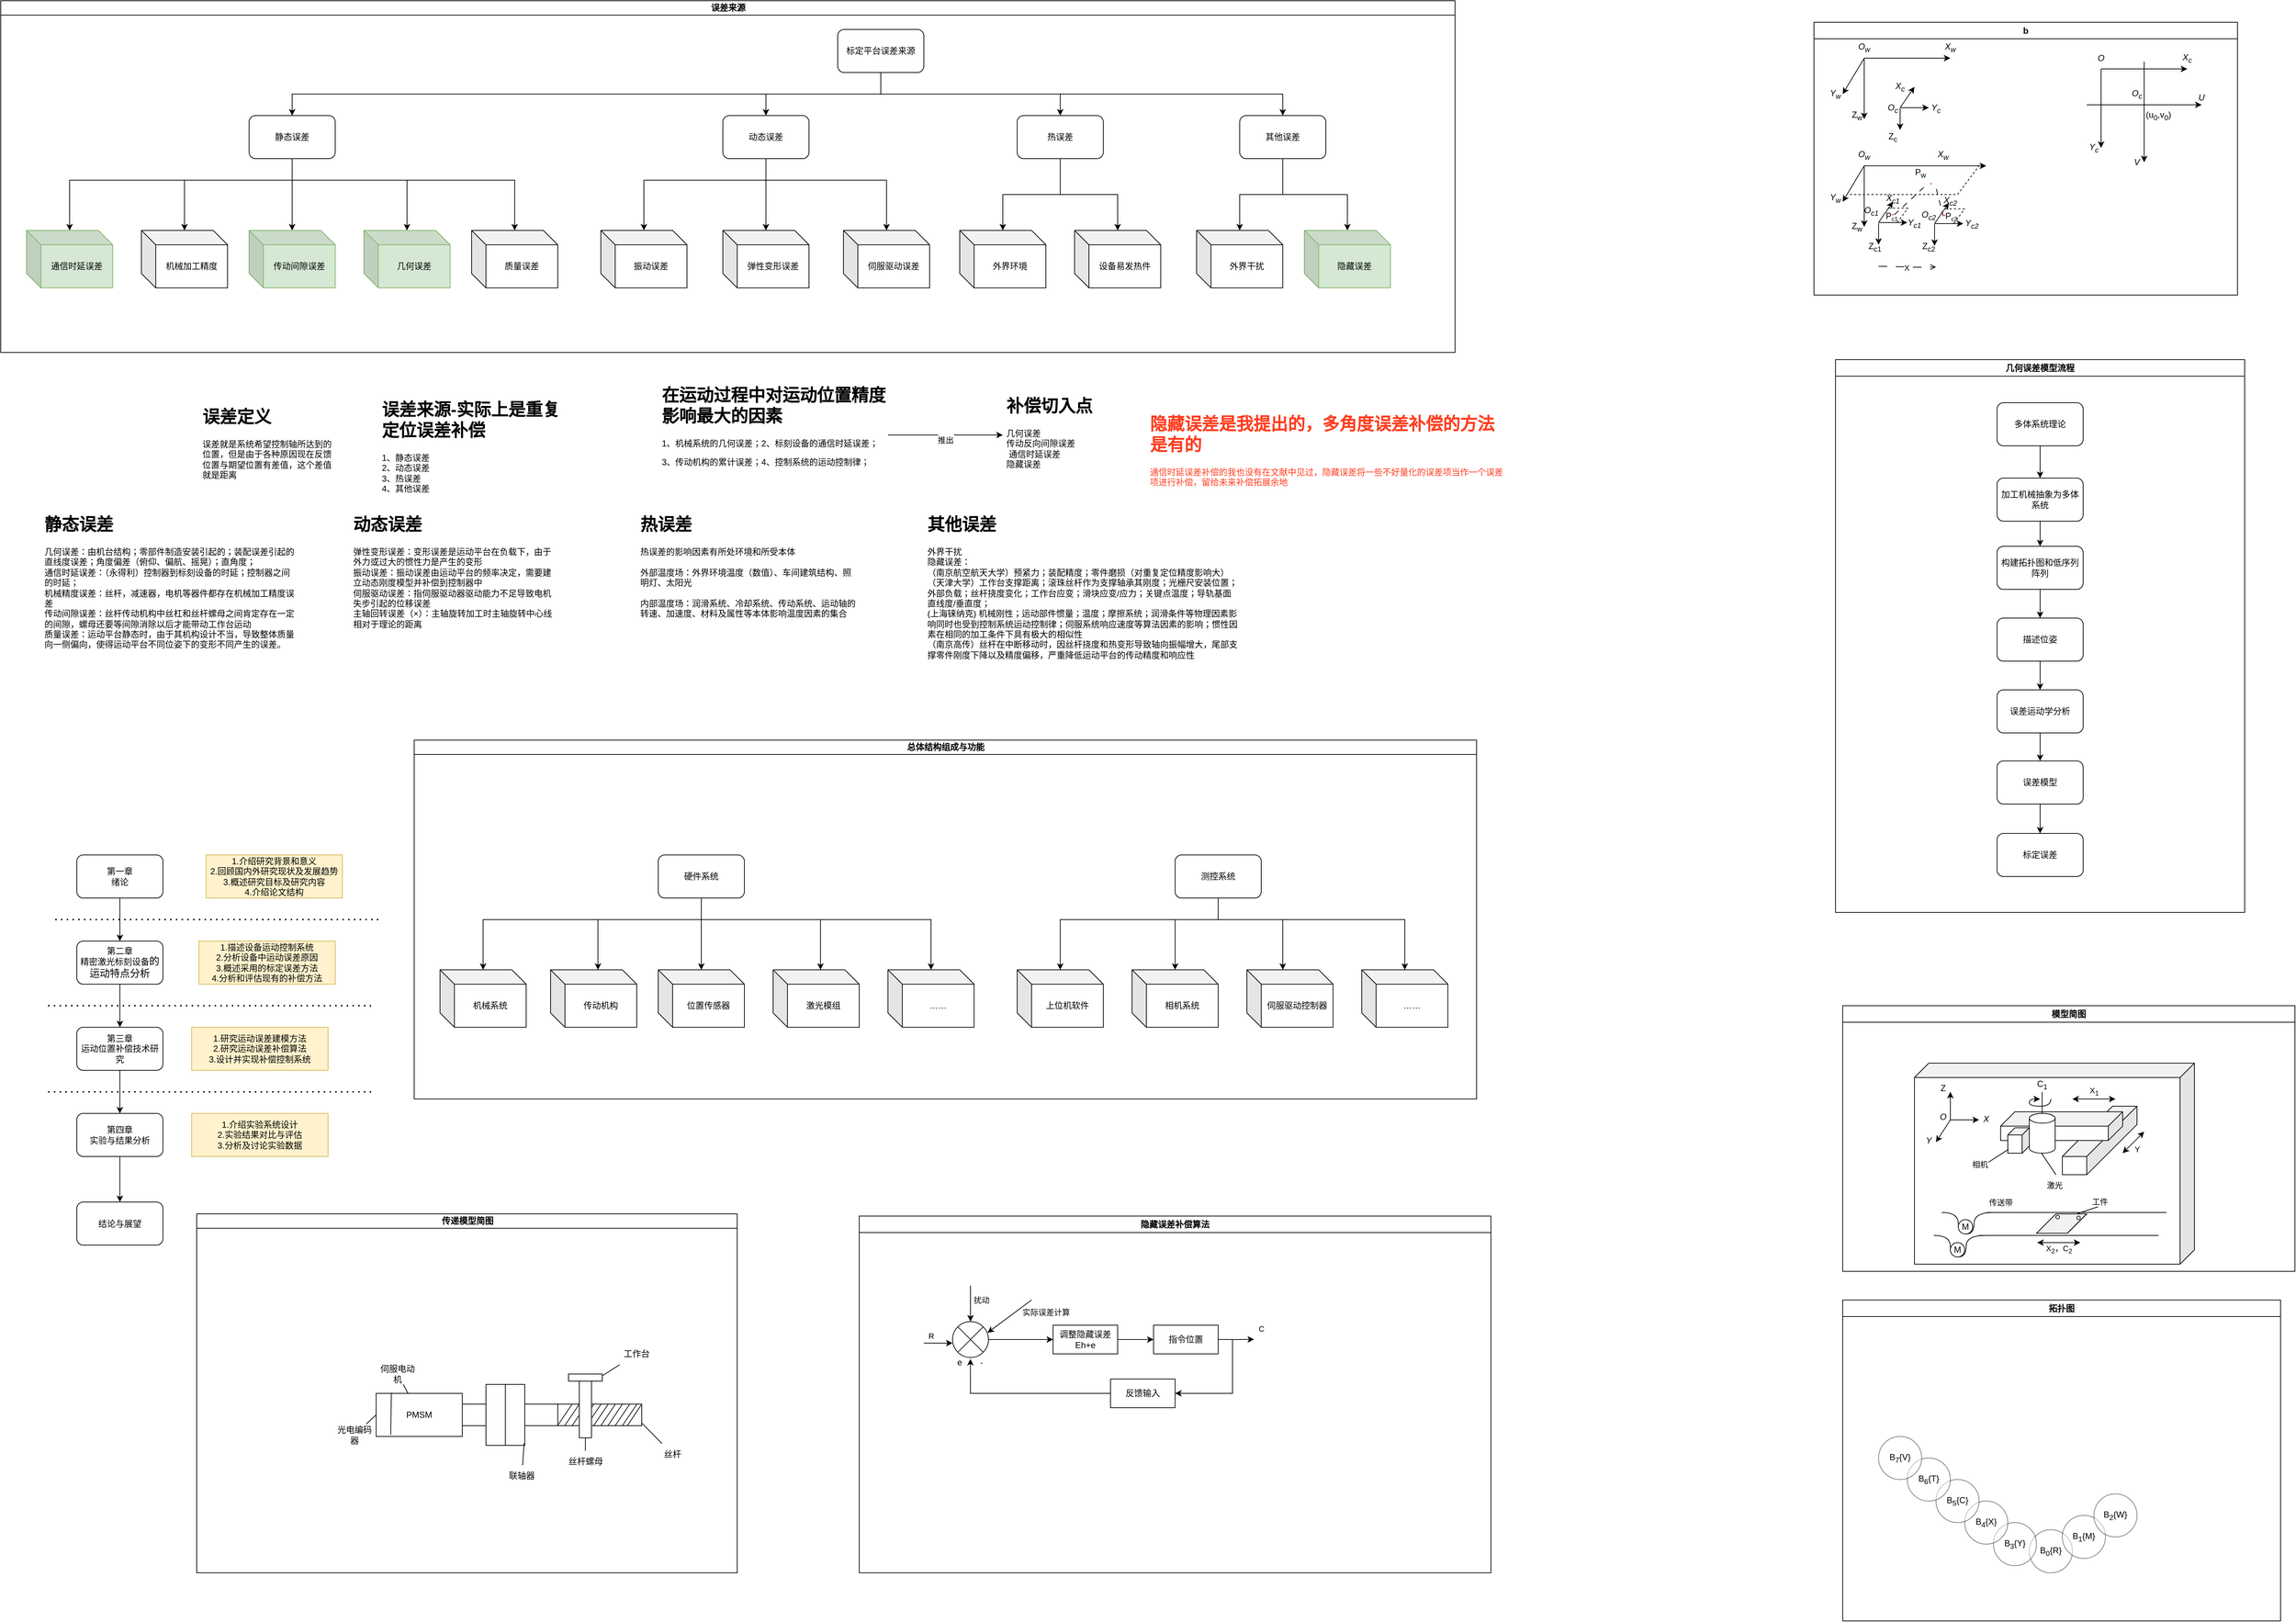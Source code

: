 <mxfile version="22.1.16" type="github">
  <diagram id="prtHgNgQTEPvFCAcTncT" name="Page-1">
    <mxGraphModel dx="2774" dy="1468" grid="1" gridSize="10" guides="1" tooltips="1" connect="1" arrows="1" fold="1" page="1" pageScale="1" pageWidth="827" pageHeight="1169" math="0" shadow="0">
      <root>
        <mxCell id="0" />
        <mxCell id="1" parent="0" />
        <mxCell id="dNxyNK7c78bLwvsdeMH5-11" value="误差来源" style="swimlane;html=1;startSize=20;horizontal=1;containerType=tree;glass=0;" parent="1" vertex="1">
          <mxGeometry x="34" y="50" width="2026" height="490" as="geometry" />
        </mxCell>
        <mxCell id="ux9FGk7YxiCrDKr7o1Dm-57" style="edgeStyle=orthogonalEdgeStyle;rounded=0;orthogonalLoop=1;jettySize=auto;html=1;" parent="dNxyNK7c78bLwvsdeMH5-11" source="ux9FGk7YxiCrDKr7o1Dm-8" target="ux9FGk7YxiCrDKr7o1Dm-9" edge="1">
          <mxGeometry relative="1" as="geometry">
            <Array as="points">
              <mxPoint x="1226" y="130" />
              <mxPoint x="406" y="130" />
            </Array>
          </mxGeometry>
        </mxCell>
        <mxCell id="ux9FGk7YxiCrDKr7o1Dm-58" style="edgeStyle=orthogonalEdgeStyle;rounded=0;orthogonalLoop=1;jettySize=auto;html=1;" parent="dNxyNK7c78bLwvsdeMH5-11" source="ux9FGk7YxiCrDKr7o1Dm-8" target="ux9FGk7YxiCrDKr7o1Dm-10" edge="1">
          <mxGeometry relative="1" as="geometry">
            <Array as="points">
              <mxPoint x="1226" y="130" />
              <mxPoint x="1066" y="130" />
            </Array>
          </mxGeometry>
        </mxCell>
        <mxCell id="ux9FGk7YxiCrDKr7o1Dm-59" style="edgeStyle=orthogonalEdgeStyle;rounded=0;orthogonalLoop=1;jettySize=auto;html=1;" parent="dNxyNK7c78bLwvsdeMH5-11" source="ux9FGk7YxiCrDKr7o1Dm-8" target="ux9FGk7YxiCrDKr7o1Dm-11" edge="1">
          <mxGeometry relative="1" as="geometry">
            <Array as="points">
              <mxPoint x="1226" y="130" />
              <mxPoint x="1476" y="130" />
            </Array>
          </mxGeometry>
        </mxCell>
        <mxCell id="ux9FGk7YxiCrDKr7o1Dm-60" style="edgeStyle=orthogonalEdgeStyle;rounded=0;orthogonalLoop=1;jettySize=auto;html=1;" parent="dNxyNK7c78bLwvsdeMH5-11" source="ux9FGk7YxiCrDKr7o1Dm-8" target="ux9FGk7YxiCrDKr7o1Dm-12" edge="1">
          <mxGeometry relative="1" as="geometry">
            <Array as="points">
              <mxPoint x="1226" y="130" />
              <mxPoint x="1786" y="130" />
            </Array>
          </mxGeometry>
        </mxCell>
        <mxCell id="ux9FGk7YxiCrDKr7o1Dm-8" value="标定平台误差来源" style="rounded=1;whiteSpace=wrap;html=1;" parent="dNxyNK7c78bLwvsdeMH5-11" vertex="1">
          <mxGeometry x="1166" y="40" width="120" height="60" as="geometry" />
        </mxCell>
        <mxCell id="ux9FGk7YxiCrDKr7o1Dm-45" style="edgeStyle=orthogonalEdgeStyle;rounded=0;orthogonalLoop=1;jettySize=auto;html=1;" parent="dNxyNK7c78bLwvsdeMH5-11" source="ux9FGk7YxiCrDKr7o1Dm-9" target="ux9FGk7YxiCrDKr7o1Dm-13" edge="1">
          <mxGeometry relative="1" as="geometry">
            <Array as="points">
              <mxPoint x="406" y="250" />
              <mxPoint x="96" y="250" />
            </Array>
          </mxGeometry>
        </mxCell>
        <mxCell id="ux9FGk7YxiCrDKr7o1Dm-46" style="edgeStyle=orthogonalEdgeStyle;rounded=0;orthogonalLoop=1;jettySize=auto;html=1;" parent="dNxyNK7c78bLwvsdeMH5-11" source="ux9FGk7YxiCrDKr7o1Dm-9" target="ux9FGk7YxiCrDKr7o1Dm-14" edge="1">
          <mxGeometry relative="1" as="geometry">
            <Array as="points">
              <mxPoint x="406" y="250" />
              <mxPoint x="256" y="250" />
            </Array>
          </mxGeometry>
        </mxCell>
        <mxCell id="ux9FGk7YxiCrDKr7o1Dm-47" style="edgeStyle=orthogonalEdgeStyle;rounded=0;orthogonalLoop=1;jettySize=auto;html=1;" parent="dNxyNK7c78bLwvsdeMH5-11" source="ux9FGk7YxiCrDKr7o1Dm-9" target="ux9FGk7YxiCrDKr7o1Dm-18" edge="1">
          <mxGeometry relative="1" as="geometry" />
        </mxCell>
        <mxCell id="ux9FGk7YxiCrDKr7o1Dm-48" style="edgeStyle=orthogonalEdgeStyle;rounded=0;orthogonalLoop=1;jettySize=auto;html=1;" parent="dNxyNK7c78bLwvsdeMH5-11" source="ux9FGk7YxiCrDKr7o1Dm-9" target="ux9FGk7YxiCrDKr7o1Dm-19" edge="1">
          <mxGeometry relative="1" as="geometry">
            <Array as="points">
              <mxPoint x="406" y="250" />
              <mxPoint x="566" y="250" />
            </Array>
          </mxGeometry>
        </mxCell>
        <mxCell id="ux9FGk7YxiCrDKr7o1Dm-49" style="edgeStyle=orthogonalEdgeStyle;rounded=0;orthogonalLoop=1;jettySize=auto;html=1;" parent="dNxyNK7c78bLwvsdeMH5-11" source="ux9FGk7YxiCrDKr7o1Dm-9" target="ux9FGk7YxiCrDKr7o1Dm-37" edge="1">
          <mxGeometry relative="1" as="geometry">
            <Array as="points">
              <mxPoint x="406" y="250" />
              <mxPoint x="716" y="250" />
            </Array>
          </mxGeometry>
        </mxCell>
        <mxCell id="ux9FGk7YxiCrDKr7o1Dm-9" value="&lt;span style=&quot;color: rgb(0, 0, 0); font-family: Helvetica; font-size: 12px; font-style: normal; font-variant-ligatures: normal; font-variant-caps: normal; font-weight: 400; letter-spacing: normal; orphans: 2; text-align: center; text-indent: 0px; text-transform: none; widows: 2; word-spacing: 0px; -webkit-text-stroke-width: 0px; background-color: rgb(251, 251, 251); text-decoration-thickness: initial; text-decoration-style: initial; text-decoration-color: initial; float: none; display: inline !important;&quot;&gt;静态误差&lt;/span&gt;" style="rounded=1;whiteSpace=wrap;html=1;" parent="dNxyNK7c78bLwvsdeMH5-11" vertex="1">
          <mxGeometry x="346" y="160" width="120" height="60" as="geometry" />
        </mxCell>
        <mxCell id="ux9FGk7YxiCrDKr7o1Dm-50" style="edgeStyle=orthogonalEdgeStyle;rounded=0;orthogonalLoop=1;jettySize=auto;html=1;" parent="dNxyNK7c78bLwvsdeMH5-11" source="ux9FGk7YxiCrDKr7o1Dm-10" target="ux9FGk7YxiCrDKr7o1Dm-38" edge="1">
          <mxGeometry relative="1" as="geometry">
            <Array as="points">
              <mxPoint x="1066" y="250" />
              <mxPoint x="896" y="250" />
            </Array>
          </mxGeometry>
        </mxCell>
        <mxCell id="ux9FGk7YxiCrDKr7o1Dm-51" style="edgeStyle=orthogonalEdgeStyle;rounded=0;orthogonalLoop=1;jettySize=auto;html=1;" parent="dNxyNK7c78bLwvsdeMH5-11" source="ux9FGk7YxiCrDKr7o1Dm-10" target="ux9FGk7YxiCrDKr7o1Dm-39" edge="1">
          <mxGeometry relative="1" as="geometry" />
        </mxCell>
        <mxCell id="ux9FGk7YxiCrDKr7o1Dm-52" style="edgeStyle=orthogonalEdgeStyle;rounded=0;orthogonalLoop=1;jettySize=auto;html=1;" parent="dNxyNK7c78bLwvsdeMH5-11" source="ux9FGk7YxiCrDKr7o1Dm-10" target="ux9FGk7YxiCrDKr7o1Dm-40" edge="1">
          <mxGeometry relative="1" as="geometry">
            <Array as="points">
              <mxPoint x="1066" y="250" />
              <mxPoint x="1234" y="250" />
            </Array>
          </mxGeometry>
        </mxCell>
        <mxCell id="ux9FGk7YxiCrDKr7o1Dm-10" value="动态误差" style="rounded=1;whiteSpace=wrap;html=1;" parent="dNxyNK7c78bLwvsdeMH5-11" vertex="1">
          <mxGeometry x="1006" y="160" width="120" height="60" as="geometry" />
        </mxCell>
        <mxCell id="ux9FGk7YxiCrDKr7o1Dm-53" style="edgeStyle=orthogonalEdgeStyle;rounded=0;orthogonalLoop=1;jettySize=auto;html=1;" parent="dNxyNK7c78bLwvsdeMH5-11" source="ux9FGk7YxiCrDKr7o1Dm-11" target="ux9FGk7YxiCrDKr7o1Dm-15" edge="1">
          <mxGeometry relative="1" as="geometry" />
        </mxCell>
        <mxCell id="ux9FGk7YxiCrDKr7o1Dm-54" style="edgeStyle=orthogonalEdgeStyle;rounded=0;orthogonalLoop=1;jettySize=auto;html=1;" parent="dNxyNK7c78bLwvsdeMH5-11" source="ux9FGk7YxiCrDKr7o1Dm-11" target="ux9FGk7YxiCrDKr7o1Dm-16" edge="1">
          <mxGeometry relative="1" as="geometry" />
        </mxCell>
        <mxCell id="ux9FGk7YxiCrDKr7o1Dm-11" value="热误差" style="rounded=1;whiteSpace=wrap;html=1;" parent="dNxyNK7c78bLwvsdeMH5-11" vertex="1">
          <mxGeometry x="1416" y="160" width="120" height="60" as="geometry" />
        </mxCell>
        <mxCell id="ux9FGk7YxiCrDKr7o1Dm-55" style="edgeStyle=orthogonalEdgeStyle;rounded=0;orthogonalLoop=1;jettySize=auto;html=1;" parent="dNxyNK7c78bLwvsdeMH5-11" source="ux9FGk7YxiCrDKr7o1Dm-12" target="ux9FGk7YxiCrDKr7o1Dm-21" edge="1">
          <mxGeometry relative="1" as="geometry" />
        </mxCell>
        <mxCell id="ux9FGk7YxiCrDKr7o1Dm-56" style="edgeStyle=orthogonalEdgeStyle;rounded=0;orthogonalLoop=1;jettySize=auto;html=1;" parent="dNxyNK7c78bLwvsdeMH5-11" source="ux9FGk7YxiCrDKr7o1Dm-12" target="ux9FGk7YxiCrDKr7o1Dm-35" edge="1">
          <mxGeometry relative="1" as="geometry" />
        </mxCell>
        <mxCell id="ux9FGk7YxiCrDKr7o1Dm-12" value="其他误差" style="rounded=1;whiteSpace=wrap;html=1;" parent="dNxyNK7c78bLwvsdeMH5-11" vertex="1">
          <mxGeometry x="1726" y="160" width="120" height="60" as="geometry" />
        </mxCell>
        <mxCell id="ux9FGk7YxiCrDKr7o1Dm-13" value="通信时延误差" style="shape=cube;whiteSpace=wrap;html=1;boundedLbl=1;backgroundOutline=1;darkOpacity=0.05;darkOpacity2=0.1;fillColor=#d5e8d4;strokeColor=#82b366;" parent="dNxyNK7c78bLwvsdeMH5-11" vertex="1">
          <mxGeometry x="36" y="320" width="120" height="80" as="geometry" />
        </mxCell>
        <mxCell id="ux9FGk7YxiCrDKr7o1Dm-14" value="机械加工精度" style="shape=cube;whiteSpace=wrap;html=1;boundedLbl=1;backgroundOutline=1;darkOpacity=0.05;darkOpacity2=0.1;" parent="dNxyNK7c78bLwvsdeMH5-11" vertex="1">
          <mxGeometry x="196" y="320" width="120" height="80" as="geometry" />
        </mxCell>
        <mxCell id="ux9FGk7YxiCrDKr7o1Dm-15" value="外界环境" style="shape=cube;whiteSpace=wrap;html=1;boundedLbl=1;backgroundOutline=1;darkOpacity=0.05;darkOpacity2=0.1;" parent="dNxyNK7c78bLwvsdeMH5-11" vertex="1">
          <mxGeometry x="1336" y="320" width="120" height="80" as="geometry" />
        </mxCell>
        <mxCell id="ux9FGk7YxiCrDKr7o1Dm-16" value="设备易发热件" style="shape=cube;whiteSpace=wrap;html=1;boundedLbl=1;backgroundOutline=1;darkOpacity=0.05;darkOpacity2=0.1;" parent="dNxyNK7c78bLwvsdeMH5-11" vertex="1">
          <mxGeometry x="1496" y="320" width="120" height="80" as="geometry" />
        </mxCell>
        <mxCell id="ux9FGk7YxiCrDKr7o1Dm-18" value="传动间隙误差" style="shape=cube;whiteSpace=wrap;html=1;boundedLbl=1;backgroundOutline=1;darkOpacity=0.05;darkOpacity2=0.1;fillColor=#d5e8d4;strokeColor=#82b366;" parent="dNxyNK7c78bLwvsdeMH5-11" vertex="1">
          <mxGeometry x="346" y="320" width="120" height="80" as="geometry" />
        </mxCell>
        <mxCell id="ux9FGk7YxiCrDKr7o1Dm-19" value="几何误差" style="shape=cube;whiteSpace=wrap;html=1;boundedLbl=1;backgroundOutline=1;darkOpacity=0.05;darkOpacity2=0.1;fillColor=#d5e8d4;strokeColor=#82b366;" parent="dNxyNK7c78bLwvsdeMH5-11" vertex="1">
          <mxGeometry x="506" y="320" width="120" height="80" as="geometry" />
        </mxCell>
        <mxCell id="ux9FGk7YxiCrDKr7o1Dm-21" value="外界干扰" style="shape=cube;whiteSpace=wrap;html=1;boundedLbl=1;backgroundOutline=1;darkOpacity=0.05;darkOpacity2=0.1;" parent="dNxyNK7c78bLwvsdeMH5-11" vertex="1">
          <mxGeometry x="1666" y="320" width="120" height="80" as="geometry" />
        </mxCell>
        <mxCell id="ux9FGk7YxiCrDKr7o1Dm-35" value="隐藏误差" style="shape=cube;whiteSpace=wrap;html=1;boundedLbl=1;backgroundOutline=1;darkOpacity=0.05;darkOpacity2=0.1;fillColor=#d5e8d4;strokeColor=#82b366;" parent="dNxyNK7c78bLwvsdeMH5-11" vertex="1">
          <mxGeometry x="1816" y="320" width="120" height="80" as="geometry" />
        </mxCell>
        <mxCell id="ux9FGk7YxiCrDKr7o1Dm-37" value="质量误差" style="shape=cube;whiteSpace=wrap;html=1;boundedLbl=1;backgroundOutline=1;darkOpacity=0.05;darkOpacity2=0.1;" parent="dNxyNK7c78bLwvsdeMH5-11" vertex="1">
          <mxGeometry x="656" y="320" width="120" height="80" as="geometry" />
        </mxCell>
        <mxCell id="ux9FGk7YxiCrDKr7o1Dm-38" value="振动误差" style="shape=cube;whiteSpace=wrap;html=1;boundedLbl=1;backgroundOutline=1;darkOpacity=0.05;darkOpacity2=0.1;" parent="dNxyNK7c78bLwvsdeMH5-11" vertex="1">
          <mxGeometry x="836" y="320" width="120" height="80" as="geometry" />
        </mxCell>
        <mxCell id="ux9FGk7YxiCrDKr7o1Dm-39" value="弹性变形误差" style="shape=cube;whiteSpace=wrap;html=1;boundedLbl=1;backgroundOutline=1;darkOpacity=0.05;darkOpacity2=0.1;" parent="dNxyNK7c78bLwvsdeMH5-11" vertex="1">
          <mxGeometry x="1006" y="320" width="120" height="80" as="geometry" />
        </mxCell>
        <mxCell id="ux9FGk7YxiCrDKr7o1Dm-40" value="伺服驱动误差" style="shape=cube;whiteSpace=wrap;html=1;boundedLbl=1;backgroundOutline=1;darkOpacity=0.05;darkOpacity2=0.1;" parent="dNxyNK7c78bLwvsdeMH5-11" vertex="1">
          <mxGeometry x="1174" y="320" width="120" height="80" as="geometry" />
        </mxCell>
        <mxCell id="ux9FGk7YxiCrDKr7o1Dm-1" value="&lt;h1&gt;误差来源-实际上是重复定位误差补偿&lt;/h1&gt;&lt;div&gt;1、静态误差&lt;/div&gt;&lt;div&gt;2、动态误差&lt;/div&gt;&lt;div&gt;3、热误差&lt;/div&gt;&lt;div&gt;4、其他误差&lt;/div&gt;" style="text;html=1;strokeColor=none;fillColor=none;spacing=5;spacingTop=-20;whiteSpace=wrap;overflow=hidden;rounded=0;" parent="1" vertex="1">
          <mxGeometry x="560" y="600" width="270" height="230" as="geometry" />
        </mxCell>
        <mxCell id="ux9FGk7YxiCrDKr7o1Dm-17" value="&lt;h1&gt;热误差&lt;/h1&gt;&lt;div&gt;热误差的影响因素有所处环境和所受本体&lt;/div&gt;&lt;div&gt;&lt;br&gt;&lt;/div&gt;&lt;div&gt;外部温度场：外界环境温度（数值）、车间建筑结构、照明灯、太阳光&lt;/div&gt;&lt;div&gt;&lt;br&gt;&lt;/div&gt;&lt;div&gt;内部温度场：润滑系统、冷却系统、传动系统、运动轴的转速、加速度、材料及属性等本体影响温度因素的集合&lt;/div&gt;&lt;div&gt;&lt;br&gt;&lt;/div&gt;" style="text;html=1;strokeColor=none;fillColor=none;spacing=5;spacingTop=-20;whiteSpace=wrap;overflow=hidden;rounded=0;" parent="1" vertex="1">
          <mxGeometry x="920" y="760" width="310" height="240" as="geometry" />
        </mxCell>
        <mxCell id="ux9FGk7YxiCrDKr7o1Dm-20" value="&lt;h1&gt;静态误差&lt;/h1&gt;&lt;div&gt;&lt;font style=&quot;font-size: 12px;&quot;&gt;几何误差：由机台结构；零部件制造安装引起的；装配误差引起的直线度误差；角度偏差（俯仰、偏航、摇晃）；直角度；&lt;/font&gt;&lt;/div&gt;&lt;div&gt;&lt;font style=&quot;font-size: 12px;&quot;&gt;通信时延误差：（永得利）控制器到标刻设备的时延；控制器之间的时延；&lt;/font&gt;&lt;/div&gt;&lt;div&gt;&lt;div&gt;&lt;font style=&quot;font-size: 12px;&quot;&gt;机械精度误差：丝杆，减速器，&lt;span style=&quot;background-color: initial;&quot;&gt;电机等器件都存在机械加工精度误差&lt;/span&gt;&lt;/font&gt;&lt;/div&gt;&lt;/div&gt;&lt;div&gt;&lt;div&gt;&lt;font style=&quot;font-size: 12px;&quot;&gt;传动间隙误差：丝杆传动机构中丝&lt;span style=&quot;background-color: initial;&quot;&gt;杠和丝杆螺母之间肯定存在一定的间隙，&lt;/span&gt;螺母还要等间隙消除以后才能带动工作台运动&lt;/font&gt;&lt;/div&gt;&lt;/div&gt;&lt;div&gt;&lt;div&gt;&lt;font style=&quot;font-size: 12px;&quot;&gt;质量误差：运动平台静态时，由&lt;span style=&quot;background-color: initial;&quot;&gt;于其机构设计不当，导致整体质量向一侧偏向，使得运动平台不同位姿下的变形不同产生的误差。&lt;/span&gt;&lt;/font&gt;&lt;/div&gt;&lt;/div&gt;" style="text;html=1;strokeColor=none;fillColor=none;spacing=5;spacingTop=-20;whiteSpace=wrap;overflow=hidden;rounded=0;" parent="1" vertex="1">
          <mxGeometry x="90" y="760" width="360" height="270" as="geometry" />
        </mxCell>
        <mxCell id="ux9FGk7YxiCrDKr7o1Dm-36" value="&lt;h1&gt;其他误差&lt;/h1&gt;&lt;div&gt;外界干扰&lt;/div&gt;&lt;div&gt;隐藏误差：&lt;/div&gt;（南京航空航天大学）&lt;span style=&quot;background-color: initial;&quot;&gt;预紧力；装配精度；零&lt;/span&gt;件磨损（对重复定位精度影响大）&lt;br&gt;（天津大学）工作台支撑距离；滚珠丝杆作为支撑轴承其刚度；光栅尺安装位置；外部负载；丝杆挠度变化；工作台应变；滑块应变/应力；关键点温度；导轨基面直线度/垂直度；&lt;br&gt;(上海铼纳克) 机械刚性；运动部件惯量；温度；摩擦系统；润滑条件等物理因素影响同时也受到控制系统运动控制律；伺服系统响应速度等算法因素的影响；惯性因素在相同的加工条件下具有极大的相似性&lt;br&gt;（南京高传）丝杆在中断移动时，因丝杆挠度和热变形导致轴向振幅增大，尾部支撑零件刚度下降以及精度偏移，严重降低运动平台的传动精度和响应性" style="text;html=1;strokeColor=none;fillColor=none;spacing=5;spacingTop=-20;whiteSpace=wrap;overflow=hidden;rounded=0;" parent="1" vertex="1">
          <mxGeometry x="1320" y="760" width="440" height="240" as="geometry" />
        </mxCell>
        <mxCell id="ux9FGk7YxiCrDKr7o1Dm-42" value="&lt;h1&gt;动态误差&lt;/h1&gt;&lt;div&gt;&lt;font style=&quot;font-size: 12px;&quot;&gt;弹性变形误差：变形误差是运动平台在负载下，由于外力或过大的惯性&lt;span style=&quot;background-color: initial;&quot;&gt;力是产生的变形&lt;/span&gt;&lt;/font&gt;&lt;/div&gt;&lt;div&gt;&lt;font style=&quot;font-size: 12px;&quot;&gt;&lt;span style=&quot;background-color: initial;&quot;&gt;振动误差：&lt;/span&gt;振动误差由运动平台的频率决定，&lt;span style=&quot;background-color: initial;&quot;&gt;需要建立动态刚度模型并补偿到控制器中&lt;/span&gt;&lt;/font&gt;&lt;/div&gt;&lt;div&gt;&lt;div&gt;&lt;font style=&quot;font-size: 12px;&quot;&gt;伺服驱动误差：指伺服驱动器驱动能力不足导致电机失步引起的位移误差&lt;/font&gt;&lt;/div&gt;&lt;/div&gt;&lt;div&gt;&lt;font style=&quot;font-size: 12px;&quot;&gt;主轴回转误差（×）：主轴旋转加工时主轴旋转中心线相对于理论的距离&lt;/font&gt;&lt;/div&gt;" style="text;html=1;strokeColor=none;fillColor=none;spacing=5;spacingTop=-20;whiteSpace=wrap;overflow=hidden;rounded=0;" parent="1" vertex="1">
          <mxGeometry x="520" y="760" width="290" height="190" as="geometry" />
        </mxCell>
        <mxCell id="ux9FGk7YxiCrDKr7o1Dm-44" value="&lt;h1&gt;误差定义&lt;br&gt;&lt;/h1&gt;&lt;div&gt;误差就是系统希望控制轴所达到的位置，但是由于各种原因现在反馈位置与期望位置有差值，这个差值就是距离&lt;br&gt;&lt;/div&gt;" style="text;html=1;strokeColor=none;fillColor=none;spacing=5;spacingTop=-20;whiteSpace=wrap;overflow=hidden;rounded=0;" parent="1" vertex="1">
          <mxGeometry x="310" y="610" width="190" height="120" as="geometry" />
        </mxCell>
        <mxCell id="ux9FGk7YxiCrDKr7o1Dm-63" value="&lt;h1&gt;补偿切入点&lt;/h1&gt;&lt;div&gt;几何误差&lt;/div&gt;&lt;div&gt;传动反向间隙误差&lt;/div&gt;&lt;div&gt;&amp;nbsp;通信时延误差&lt;/div&gt;&lt;div&gt;隐藏误差&lt;/div&gt;" style="text;html=1;strokeColor=none;fillColor=none;spacing=5;spacingTop=-20;whiteSpace=wrap;overflow=hidden;rounded=0;" parent="1" vertex="1">
          <mxGeometry x="1430" y="595" width="190" height="120" as="geometry" />
        </mxCell>
        <mxCell id="ux9FGk7YxiCrDKr7o1Dm-65" value="&lt;br&gt;推出" style="edgeStyle=orthogonalEdgeStyle;rounded=0;orthogonalLoop=1;jettySize=auto;html=1;" parent="1" source="ux9FGk7YxiCrDKr7o1Dm-64" target="ux9FGk7YxiCrDKr7o1Dm-63" edge="1">
          <mxGeometry relative="1" as="geometry" />
        </mxCell>
        <mxCell id="ux9FGk7YxiCrDKr7o1Dm-64" value="&lt;h1&gt;在运动过程中对运动位置精度影响最大的因素&lt;/h1&gt;&lt;p&gt;1、机械系统的几何误差；2、标刻设备的通信时延误差；&lt;/p&gt;&lt;p&gt;3、传动机构的累计误差；4、控制系统的运动控制律；&lt;/p&gt;" style="text;html=1;strokeColor=none;fillColor=none;spacing=5;spacingTop=-20;whiteSpace=wrap;overflow=hidden;rounded=0;" parent="1" vertex="1">
          <mxGeometry x="950" y="580" width="320" height="150" as="geometry" />
        </mxCell>
        <mxCell id="ux9FGk7YxiCrDKr7o1Dm-66" value="&lt;h1&gt;&lt;font color=&quot;#ff3d1f&quot;&gt;隐藏误差是我提出的，多角度误差补偿的方法是有的&lt;/font&gt;&lt;/h1&gt;&lt;div&gt;&lt;font color=&quot;#ff3d1f&quot;&gt;通信时延误差补偿的我也没有在文献中见过，隐藏误差将一些不好量化的误差项当作一个误差项进行补偿，留给未来补偿拓展余地&lt;/font&gt;&lt;/div&gt;" style="text;html=1;strokeColor=none;fillColor=none;spacing=5;spacingTop=-20;whiteSpace=wrap;overflow=hidden;rounded=0;" parent="1" vertex="1">
          <mxGeometry x="1630" y="620" width="510" height="130" as="geometry" />
        </mxCell>
        <mxCell id="lxcbjtFvWMlM8hvbjrdO-10" value="" style="edgeStyle=orthogonalEdgeStyle;rounded=0;orthogonalLoop=1;jettySize=auto;html=1;" parent="1" source="lxcbjtFvWMlM8hvbjrdO-1" target="lxcbjtFvWMlM8hvbjrdO-2" edge="1">
          <mxGeometry relative="1" as="geometry" />
        </mxCell>
        <mxCell id="lxcbjtFvWMlM8hvbjrdO-1" value="第一章&lt;br&gt;绪论" style="rounded=1;whiteSpace=wrap;html=1;" parent="1" vertex="1">
          <mxGeometry x="140" y="1240" width="120" height="60" as="geometry" />
        </mxCell>
        <mxCell id="lxcbjtFvWMlM8hvbjrdO-11" value="" style="edgeStyle=orthogonalEdgeStyle;rounded=0;orthogonalLoop=1;jettySize=auto;html=1;" parent="1" source="lxcbjtFvWMlM8hvbjrdO-2" target="lxcbjtFvWMlM8hvbjrdO-3" edge="1">
          <mxGeometry relative="1" as="geometry" />
        </mxCell>
        <mxCell id="lxcbjtFvWMlM8hvbjrdO-2" value="第二章&lt;br&gt;&lt;font style=&quot;background-color: initial;&quot; face=&quot;宋体&quot;&gt;精密激光标刻设备&lt;/font&gt;&lt;span style=&quot;background-color: initial; font-family: 宋体; font-size: 10.5pt;&quot;&gt;的&lt;/span&gt;&lt;span style=&quot;background-color: initial; font-family: Calibri; font-size: 10.5pt;&quot;&gt;&lt;font face=&quot;宋体&quot;&gt;运动特点分析&lt;/font&gt;&lt;/span&gt;" style="rounded=1;whiteSpace=wrap;html=1;" parent="1" vertex="1">
          <mxGeometry x="140" y="1360" width="120" height="60" as="geometry" />
        </mxCell>
        <mxCell id="lxcbjtFvWMlM8hvbjrdO-12" value="" style="edgeStyle=orthogonalEdgeStyle;rounded=0;orthogonalLoop=1;jettySize=auto;html=1;" parent="1" source="lxcbjtFvWMlM8hvbjrdO-3" target="lxcbjtFvWMlM8hvbjrdO-4" edge="1">
          <mxGeometry relative="1" as="geometry" />
        </mxCell>
        <mxCell id="lxcbjtFvWMlM8hvbjrdO-3" value="第三章&lt;br&gt;&lt;span style=&quot;font-family: 宋体; background-color: initial;&quot;&gt;运动位置补偿技术研究&lt;/span&gt;" style="rounded=1;whiteSpace=wrap;html=1;" parent="1" vertex="1">
          <mxGeometry x="140" y="1480" width="120" height="60" as="geometry" />
        </mxCell>
        <mxCell id="lxcbjtFvWMlM8hvbjrdO-13" value="" style="edgeStyle=orthogonalEdgeStyle;rounded=0;orthogonalLoop=1;jettySize=auto;html=1;" parent="1" source="lxcbjtFvWMlM8hvbjrdO-4" target="lxcbjtFvWMlM8hvbjrdO-6" edge="1">
          <mxGeometry relative="1" as="geometry" />
        </mxCell>
        <mxCell id="lxcbjtFvWMlM8hvbjrdO-4" value="第四章&lt;br&gt;&lt;span style=&quot;font-family: 宋体; background-color: initial;&quot;&gt;实验与结果分析&lt;/span&gt;" style="rounded=1;whiteSpace=wrap;html=1;" parent="1" vertex="1">
          <mxGeometry x="140" y="1600" width="120" height="60" as="geometry" />
        </mxCell>
        <mxCell id="lxcbjtFvWMlM8hvbjrdO-5" value="1.介绍研究背景和意义&lt;br&gt;2.回顾国内外研究现状及发展趋势&lt;br&gt;3.概述研究目标及研究内容&lt;br&gt;4.介绍论文结构" style="rounded=0;whiteSpace=wrap;html=1;fillColor=#fff2cc;strokeColor=#d6b656;" parent="1" vertex="1">
          <mxGeometry x="320" y="1240" width="190" height="60" as="geometry" />
        </mxCell>
        <mxCell id="lxcbjtFvWMlM8hvbjrdO-6" value="结论与展望" style="rounded=1;whiteSpace=wrap;html=1;" parent="1" vertex="1">
          <mxGeometry x="140" y="1723.5" width="120" height="60" as="geometry" />
        </mxCell>
        <mxCell id="lxcbjtFvWMlM8hvbjrdO-7" value="" style="endArrow=none;dashed=1;html=1;dashPattern=1 3;strokeWidth=2;rounded=0;" parent="1" edge="1">
          <mxGeometry width="50" height="50" relative="1" as="geometry">
            <mxPoint x="110" y="1330" as="sourcePoint" />
            <mxPoint x="560" y="1330" as="targetPoint" />
          </mxGeometry>
        </mxCell>
        <mxCell id="lxcbjtFvWMlM8hvbjrdO-9" value="1.描述设备运动控制系统&lt;br&gt;2.分析设备中运动误差原因&lt;br&gt;3.概述采用的标定误差方法&lt;br&gt;4.分析和评估现有的补偿方法" style="rounded=0;whiteSpace=wrap;html=1;fillColor=#fff2cc;strokeColor=#d6b656;" parent="1" vertex="1">
          <mxGeometry x="310" y="1360" width="190" height="60" as="geometry" />
        </mxCell>
        <mxCell id="lxcbjtFvWMlM8hvbjrdO-14" value="" style="endArrow=none;dashed=1;html=1;dashPattern=1 3;strokeWidth=2;rounded=0;" parent="1" edge="1">
          <mxGeometry width="50" height="50" relative="1" as="geometry">
            <mxPoint x="100" y="1450" as="sourcePoint" />
            <mxPoint x="550" y="1450" as="targetPoint" />
          </mxGeometry>
        </mxCell>
        <mxCell id="lxcbjtFvWMlM8hvbjrdO-15" value="1.研究运动误差建模方法&lt;br&gt;2.研究运动误差补偿算法&lt;br&gt;3.设计并实现补偿控制系统" style="rounded=0;whiteSpace=wrap;html=1;fillColor=#fff2cc;strokeColor=#d6b656;" parent="1" vertex="1">
          <mxGeometry x="300" y="1480" width="190" height="60" as="geometry" />
        </mxCell>
        <mxCell id="lxcbjtFvWMlM8hvbjrdO-16" value="1.介绍实验系统设计&lt;br&gt;2.实验结果对比与评估&lt;br&gt;3.分析及讨论实验数据" style="rounded=0;whiteSpace=wrap;html=1;fillColor=#fff2cc;strokeColor=#d6b656;" parent="1" vertex="1">
          <mxGeometry x="300" y="1600" width="190" height="60" as="geometry" />
        </mxCell>
        <mxCell id="lxcbjtFvWMlM8hvbjrdO-17" value="" style="endArrow=none;dashed=1;html=1;dashPattern=1 3;strokeWidth=2;rounded=0;" parent="1" edge="1">
          <mxGeometry width="50" height="50" relative="1" as="geometry">
            <mxPoint x="100" y="1570" as="sourcePoint" />
            <mxPoint x="550" y="1570" as="targetPoint" />
          </mxGeometry>
        </mxCell>
        <mxCell id="N_bDEIIRH4Gd33UH70QZ-1" value="总体结构组成与功能" style="swimlane;html=1;startSize=20;horizontal=1;containerType=tree;glass=0;" parent="1" vertex="1">
          <mxGeometry x="610" y="1080" width="1480" height="500" as="geometry" />
        </mxCell>
        <mxCell id="N_bDEIIRH4Gd33UH70QZ-7" style="edgeStyle=orthogonalEdgeStyle;rounded=0;orthogonalLoop=1;jettySize=auto;html=1;" parent="N_bDEIIRH4Gd33UH70QZ-1" source="N_bDEIIRH4Gd33UH70QZ-12" target="N_bDEIIRH4Gd33UH70QZ-23" edge="1">
          <mxGeometry relative="1" as="geometry">
            <Array as="points">
              <mxPoint x="400" y="250" />
              <mxPoint x="96" y="250" />
            </Array>
          </mxGeometry>
        </mxCell>
        <mxCell id="N_bDEIIRH4Gd33UH70QZ-8" style="edgeStyle=orthogonalEdgeStyle;rounded=0;orthogonalLoop=1;jettySize=auto;html=1;" parent="N_bDEIIRH4Gd33UH70QZ-1" source="N_bDEIIRH4Gd33UH70QZ-12" target="N_bDEIIRH4Gd33UH70QZ-24" edge="1">
          <mxGeometry relative="1" as="geometry">
            <Array as="points">
              <mxPoint x="400" y="250" />
              <mxPoint x="256" y="250" />
            </Array>
          </mxGeometry>
        </mxCell>
        <mxCell id="N_bDEIIRH4Gd33UH70QZ-9" style="edgeStyle=orthogonalEdgeStyle;rounded=0;orthogonalLoop=1;jettySize=auto;html=1;" parent="N_bDEIIRH4Gd33UH70QZ-1" source="N_bDEIIRH4Gd33UH70QZ-12" target="N_bDEIIRH4Gd33UH70QZ-27" edge="1">
          <mxGeometry relative="1" as="geometry" />
        </mxCell>
        <mxCell id="N_bDEIIRH4Gd33UH70QZ-10" style="edgeStyle=orthogonalEdgeStyle;rounded=0;orthogonalLoop=1;jettySize=auto;html=1;" parent="N_bDEIIRH4Gd33UH70QZ-1" source="N_bDEIIRH4Gd33UH70QZ-12" target="N_bDEIIRH4Gd33UH70QZ-28" edge="1">
          <mxGeometry relative="1" as="geometry">
            <Array as="points">
              <mxPoint x="400" y="250" />
              <mxPoint x="566" y="250" />
            </Array>
          </mxGeometry>
        </mxCell>
        <mxCell id="N_bDEIIRH4Gd33UH70QZ-38" style="edgeStyle=orthogonalEdgeStyle;rounded=0;orthogonalLoop=1;jettySize=auto;html=1;" parent="N_bDEIIRH4Gd33UH70QZ-1" source="N_bDEIIRH4Gd33UH70QZ-12" target="N_bDEIIRH4Gd33UH70QZ-37" edge="1">
          <mxGeometry relative="1" as="geometry">
            <Array as="points">
              <mxPoint x="400" y="250" />
              <mxPoint x="720" y="250" />
            </Array>
          </mxGeometry>
        </mxCell>
        <mxCell id="N_bDEIIRH4Gd33UH70QZ-12" value="&lt;span style=&quot;color: rgb(0, 0, 0); font-family: Helvetica; font-size: 12px; font-style: normal; font-variant-ligatures: normal; font-variant-caps: normal; font-weight: 400; letter-spacing: normal; orphans: 2; text-align: center; text-indent: 0px; text-transform: none; widows: 2; word-spacing: 0px; -webkit-text-stroke-width: 0px; background-color: rgb(251, 251, 251); text-decoration-thickness: initial; text-decoration-style: initial; text-decoration-color: initial; float: none; display: inline !important;&quot;&gt;硬件系统&lt;/span&gt;" style="rounded=1;whiteSpace=wrap;html=1;" parent="N_bDEIIRH4Gd33UH70QZ-1" vertex="1">
          <mxGeometry x="340" y="160" width="120" height="60" as="geometry" />
        </mxCell>
        <mxCell id="N_bDEIIRH4Gd33UH70QZ-20" style="edgeStyle=orthogonalEdgeStyle;rounded=0;orthogonalLoop=1;jettySize=auto;html=1;" parent="N_bDEIIRH4Gd33UH70QZ-1" source="N_bDEIIRH4Gd33UH70QZ-22" target="N_bDEIIRH4Gd33UH70QZ-29" edge="1">
          <mxGeometry relative="1" as="geometry">
            <Array as="points">
              <mxPoint x="1120" y="250" />
              <mxPoint x="1060" y="250" />
            </Array>
          </mxGeometry>
        </mxCell>
        <mxCell id="N_bDEIIRH4Gd33UH70QZ-21" style="edgeStyle=orthogonalEdgeStyle;rounded=0;orthogonalLoop=1;jettySize=auto;html=1;" parent="N_bDEIIRH4Gd33UH70QZ-1" source="N_bDEIIRH4Gd33UH70QZ-22" target="N_bDEIIRH4Gd33UH70QZ-30" edge="1">
          <mxGeometry relative="1" as="geometry">
            <Array as="points">
              <mxPoint x="1120" y="250" />
              <mxPoint x="1210" y="250" />
            </Array>
          </mxGeometry>
        </mxCell>
        <mxCell id="N_bDEIIRH4Gd33UH70QZ-36" style="edgeStyle=orthogonalEdgeStyle;rounded=0;orthogonalLoop=1;jettySize=auto;html=1;" parent="N_bDEIIRH4Gd33UH70QZ-1" source="N_bDEIIRH4Gd33UH70QZ-22" target="N_bDEIIRH4Gd33UH70QZ-35" edge="1">
          <mxGeometry relative="1" as="geometry">
            <Array as="points">
              <mxPoint x="1120" y="250" />
              <mxPoint x="900" y="250" />
            </Array>
          </mxGeometry>
        </mxCell>
        <mxCell id="N_bDEIIRH4Gd33UH70QZ-40" style="edgeStyle=orthogonalEdgeStyle;rounded=0;orthogonalLoop=1;jettySize=auto;html=1;" parent="N_bDEIIRH4Gd33UH70QZ-1" source="N_bDEIIRH4Gd33UH70QZ-22" target="N_bDEIIRH4Gd33UH70QZ-39" edge="1">
          <mxGeometry relative="1" as="geometry">
            <Array as="points">
              <mxPoint x="1120" y="250" />
              <mxPoint x="1380" y="250" />
            </Array>
          </mxGeometry>
        </mxCell>
        <mxCell id="N_bDEIIRH4Gd33UH70QZ-22" value="测控系统" style="rounded=1;whiteSpace=wrap;html=1;" parent="N_bDEIIRH4Gd33UH70QZ-1" vertex="1">
          <mxGeometry x="1060" y="160" width="120" height="60" as="geometry" />
        </mxCell>
        <mxCell id="N_bDEIIRH4Gd33UH70QZ-23" value="机械系统" style="shape=cube;whiteSpace=wrap;html=1;boundedLbl=1;backgroundOutline=1;darkOpacity=0.05;darkOpacity2=0.1;" parent="N_bDEIIRH4Gd33UH70QZ-1" vertex="1">
          <mxGeometry x="36" y="320" width="120" height="80" as="geometry" />
        </mxCell>
        <mxCell id="N_bDEIIRH4Gd33UH70QZ-24" value="传动机构" style="shape=cube;whiteSpace=wrap;html=1;boundedLbl=1;backgroundOutline=1;darkOpacity=0.05;darkOpacity2=0.1;" parent="N_bDEIIRH4Gd33UH70QZ-1" vertex="1">
          <mxGeometry x="190" y="320" width="120" height="80" as="geometry" />
        </mxCell>
        <mxCell id="N_bDEIIRH4Gd33UH70QZ-27" value="位置传感器" style="shape=cube;whiteSpace=wrap;html=1;boundedLbl=1;backgroundOutline=1;darkOpacity=0.05;darkOpacity2=0.1;" parent="N_bDEIIRH4Gd33UH70QZ-1" vertex="1">
          <mxGeometry x="340" y="320" width="120" height="80" as="geometry" />
        </mxCell>
        <mxCell id="N_bDEIIRH4Gd33UH70QZ-28" value="激光模组" style="shape=cube;whiteSpace=wrap;html=1;boundedLbl=1;backgroundOutline=1;darkOpacity=0.05;darkOpacity2=0.1;" parent="N_bDEIIRH4Gd33UH70QZ-1" vertex="1">
          <mxGeometry x="500" y="320" width="120" height="80" as="geometry" />
        </mxCell>
        <mxCell id="N_bDEIIRH4Gd33UH70QZ-29" value="相机系统" style="shape=cube;whiteSpace=wrap;html=1;boundedLbl=1;backgroundOutline=1;darkOpacity=0.05;darkOpacity2=0.1;" parent="N_bDEIIRH4Gd33UH70QZ-1" vertex="1">
          <mxGeometry x="1000" y="320" width="120" height="80" as="geometry" />
        </mxCell>
        <mxCell id="N_bDEIIRH4Gd33UH70QZ-30" value="伺服驱动控制器" style="shape=cube;whiteSpace=wrap;html=1;boundedLbl=1;backgroundOutline=1;darkOpacity=0.05;darkOpacity2=0.1;" parent="N_bDEIIRH4Gd33UH70QZ-1" vertex="1">
          <mxGeometry x="1160" y="320" width="120" height="80" as="geometry" />
        </mxCell>
        <mxCell id="N_bDEIIRH4Gd33UH70QZ-35" value="上位机软件" style="shape=cube;whiteSpace=wrap;html=1;boundedLbl=1;backgroundOutline=1;darkOpacity=0.05;darkOpacity2=0.1;" parent="N_bDEIIRH4Gd33UH70QZ-1" vertex="1">
          <mxGeometry x="840" y="320" width="120" height="80" as="geometry" />
        </mxCell>
        <mxCell id="N_bDEIIRH4Gd33UH70QZ-37" value="……" style="shape=cube;whiteSpace=wrap;html=1;boundedLbl=1;backgroundOutline=1;darkOpacity=0.05;darkOpacity2=0.1;" parent="N_bDEIIRH4Gd33UH70QZ-1" vertex="1">
          <mxGeometry x="660" y="320" width="120" height="80" as="geometry" />
        </mxCell>
        <mxCell id="N_bDEIIRH4Gd33UH70QZ-39" value="……" style="shape=cube;whiteSpace=wrap;html=1;boundedLbl=1;backgroundOutline=1;darkOpacity=0.05;darkOpacity2=0.1;" parent="N_bDEIIRH4Gd33UH70QZ-1" vertex="1">
          <mxGeometry x="1320" y="320" width="120" height="80" as="geometry" />
        </mxCell>
        <mxCell id="N_bDEIIRH4Gd33UH70QZ-41" value="传递模型简图" style="swimlane;html=1;startSize=20;horizontal=1;containerType=tree;glass=0;" parent="1" vertex="1">
          <mxGeometry x="307" y="1740" width="753" height="500" as="geometry" />
        </mxCell>
        <mxCell id="N_bDEIIRH4Gd33UH70QZ-62" value="" style="rounded=0;whiteSpace=wrap;html=1;" parent="N_bDEIIRH4Gd33UH70QZ-41" vertex="1">
          <mxGeometry x="250" y="250" width="120" height="60" as="geometry" />
        </mxCell>
        <mxCell id="N_bDEIIRH4Gd33UH70QZ-65" style="rounded=0;orthogonalLoop=1;jettySize=auto;html=1;endArrow=none;endFill=0;elbow=vertical;" parent="N_bDEIIRH4Gd33UH70QZ-41" source="N_bDEIIRH4Gd33UH70QZ-64" target="N_bDEIIRH4Gd33UH70QZ-62" edge="1">
          <mxGeometry relative="1" as="geometry" />
        </mxCell>
        <mxCell id="N_bDEIIRH4Gd33UH70QZ-64" value="伺服电动机" style="text;html=1;strokeColor=none;fillColor=none;align=center;verticalAlign=middle;whiteSpace=wrap;rounded=0;" parent="N_bDEIIRH4Gd33UH70QZ-41" vertex="1">
          <mxGeometry x="250" y="207.5" width="60" height="30" as="geometry" />
        </mxCell>
        <mxCell id="N_bDEIIRH4Gd33UH70QZ-76" style="rounded=0;orthogonalLoop=1;jettySize=auto;html=1;endArrow=none;endFill=0;entryX=0;entryY=0.5;entryDx=0;entryDy=0;" parent="N_bDEIIRH4Gd33UH70QZ-41" source="N_bDEIIRH4Gd33UH70QZ-68" target="N_bDEIIRH4Gd33UH70QZ-62" edge="1">
          <mxGeometry relative="1" as="geometry" />
        </mxCell>
        <mxCell id="N_bDEIIRH4Gd33UH70QZ-68" value="光电编码器" style="text;html=1;strokeColor=none;fillColor=none;align=center;verticalAlign=middle;whiteSpace=wrap;rounded=0;" parent="N_bDEIIRH4Gd33UH70QZ-41" vertex="1">
          <mxGeometry x="190" y="292.5" width="60" height="30" as="geometry" />
        </mxCell>
        <mxCell id="N_bDEIIRH4Gd33UH70QZ-69" value="PMSM" style="text;html=1;strokeColor=none;fillColor=none;align=center;verticalAlign=middle;whiteSpace=wrap;rounded=0;" parent="N_bDEIIRH4Gd33UH70QZ-41" vertex="1">
          <mxGeometry x="280" y="265" width="60" height="30" as="geometry" />
        </mxCell>
        <mxCell id="N_bDEIIRH4Gd33UH70QZ-70" value="" style="rounded=0;whiteSpace=wrap;html=1;" parent="N_bDEIIRH4Gd33UH70QZ-41" vertex="1">
          <mxGeometry x="370" y="265" width="40" height="30" as="geometry" />
        </mxCell>
        <mxCell id="N_bDEIIRH4Gd33UH70QZ-71" value="" style="rounded=0;whiteSpace=wrap;html=1;" parent="N_bDEIIRH4Gd33UH70QZ-41" vertex="1">
          <mxGeometry x="403" y="237.5" width="27" height="85" as="geometry" />
        </mxCell>
        <mxCell id="N_bDEIIRH4Gd33UH70QZ-72" value="" style="rounded=0;whiteSpace=wrap;html=1;" parent="N_bDEIIRH4Gd33UH70QZ-41" vertex="1">
          <mxGeometry x="430" y="237.5" width="27" height="85" as="geometry" />
        </mxCell>
        <mxCell id="N_bDEIIRH4Gd33UH70QZ-73" value="" style="rounded=0;whiteSpace=wrap;html=1;" parent="N_bDEIIRH4Gd33UH70QZ-41" vertex="1">
          <mxGeometry x="457" y="265" width="63" height="30" as="geometry" />
        </mxCell>
        <mxCell id="N_bDEIIRH4Gd33UH70QZ-77" value="" style="rounded=0;whiteSpace=wrap;html=1;" parent="N_bDEIIRH4Gd33UH70QZ-41" vertex="1">
          <mxGeometry x="503" y="265" width="117" height="30" as="geometry" />
        </mxCell>
        <mxCell id="N_bDEIIRH4Gd33UH70QZ-82" value="" style="endArrow=none;html=1;rounded=0;" parent="N_bDEIIRH4Gd33UH70QZ-41" edge="1">
          <mxGeometry width="50" height="50" relative="1" as="geometry">
            <mxPoint x="513" y="294.5" as="sourcePoint" />
            <mxPoint x="533" y="265" as="targetPoint" />
          </mxGeometry>
        </mxCell>
        <mxCell id="N_bDEIIRH4Gd33UH70QZ-83" value="" style="endArrow=none;html=1;rounded=0;" parent="N_bDEIIRH4Gd33UH70QZ-41" edge="1">
          <mxGeometry width="50" height="50" relative="1" as="geometry">
            <mxPoint x="523" y="295" as="sourcePoint" />
            <mxPoint x="543" y="265.5" as="targetPoint" />
          </mxGeometry>
        </mxCell>
        <mxCell id="N_bDEIIRH4Gd33UH70QZ-84" value="" style="endArrow=none;html=1;rounded=0;" parent="N_bDEIIRH4Gd33UH70QZ-41" edge="1">
          <mxGeometry width="50" height="50" relative="1" as="geometry">
            <mxPoint x="533" y="295" as="sourcePoint" />
            <mxPoint x="553" y="265.5" as="targetPoint" />
          </mxGeometry>
        </mxCell>
        <mxCell id="N_bDEIIRH4Gd33UH70QZ-86" value="" style="endArrow=none;html=1;rounded=0;" parent="N_bDEIIRH4Gd33UH70QZ-41" edge="1">
          <mxGeometry width="50" height="50" relative="1" as="geometry">
            <mxPoint x="543" y="295" as="sourcePoint" />
            <mxPoint x="563" y="265.5" as="targetPoint" />
          </mxGeometry>
        </mxCell>
        <mxCell id="N_bDEIIRH4Gd33UH70QZ-88" value="" style="endArrow=none;html=1;rounded=0;" parent="N_bDEIIRH4Gd33UH70QZ-41" edge="1">
          <mxGeometry width="50" height="50" relative="1" as="geometry">
            <mxPoint x="553" y="295" as="sourcePoint" />
            <mxPoint x="573" y="265.5" as="targetPoint" />
          </mxGeometry>
        </mxCell>
        <mxCell id="N_bDEIIRH4Gd33UH70QZ-89" value="" style="endArrow=none;html=1;rounded=0;" parent="N_bDEIIRH4Gd33UH70QZ-41" edge="1">
          <mxGeometry width="50" height="50" relative="1" as="geometry">
            <mxPoint x="563" y="295" as="sourcePoint" />
            <mxPoint x="583" y="265.5" as="targetPoint" />
          </mxGeometry>
        </mxCell>
        <mxCell id="N_bDEIIRH4Gd33UH70QZ-90" value="" style="endArrow=none;html=1;rounded=0;" parent="N_bDEIIRH4Gd33UH70QZ-41" edge="1">
          <mxGeometry width="50" height="50" relative="1" as="geometry">
            <mxPoint x="573" y="295" as="sourcePoint" />
            <mxPoint x="593" y="265" as="targetPoint" />
          </mxGeometry>
        </mxCell>
        <mxCell id="N_bDEIIRH4Gd33UH70QZ-91" value="" style="endArrow=none;html=1;rounded=0;" parent="N_bDEIIRH4Gd33UH70QZ-41" edge="1">
          <mxGeometry width="50" height="50" relative="1" as="geometry">
            <mxPoint x="583" y="295" as="sourcePoint" />
            <mxPoint x="603" y="265.5" as="targetPoint" />
          </mxGeometry>
        </mxCell>
        <mxCell id="N_bDEIIRH4Gd33UH70QZ-92" value="" style="endArrow=none;html=1;rounded=0;" parent="N_bDEIIRH4Gd33UH70QZ-41" edge="1">
          <mxGeometry width="50" height="50" relative="1" as="geometry">
            <mxPoint x="593" y="295" as="sourcePoint" />
            <mxPoint x="613" y="265.5" as="targetPoint" />
          </mxGeometry>
        </mxCell>
        <mxCell id="N_bDEIIRH4Gd33UH70QZ-93" value="" style="endArrow=none;html=1;rounded=0;jumpSize=6;endSize=3;startSize=3;" parent="N_bDEIIRH4Gd33UH70QZ-41" edge="1">
          <mxGeometry width="50" height="50" relative="1" as="geometry">
            <mxPoint x="600" y="295" as="sourcePoint" />
            <mxPoint x="620" y="265" as="targetPoint" />
          </mxGeometry>
        </mxCell>
        <mxCell id="N_bDEIIRH4Gd33UH70QZ-94" value="" style="endArrow=none;html=1;rounded=0;" parent="N_bDEIIRH4Gd33UH70QZ-41" edge="1">
          <mxGeometry width="50" height="50" relative="1" as="geometry">
            <mxPoint x="503" y="294.5" as="sourcePoint" />
            <mxPoint x="523" y="265" as="targetPoint" />
          </mxGeometry>
        </mxCell>
        <mxCell id="N_bDEIIRH4Gd33UH70QZ-99" value="" style="rounded=0;whiteSpace=wrap;html=1;" parent="N_bDEIIRH4Gd33UH70QZ-41" vertex="1">
          <mxGeometry x="533" y="233" width="17" height="79" as="geometry" />
        </mxCell>
        <mxCell id="N_bDEIIRH4Gd33UH70QZ-101" value="" style="rounded=0;whiteSpace=wrap;html=1;" parent="N_bDEIIRH4Gd33UH70QZ-41" vertex="1">
          <mxGeometry x="518" y="223" width="47" height="10" as="geometry" />
        </mxCell>
        <mxCell id="N_bDEIIRH4Gd33UH70QZ-102" value="联轴器" style="text;html=1;strokeColor=none;fillColor=none;align=center;verticalAlign=middle;whiteSpace=wrap;rounded=0;" parent="N_bDEIIRH4Gd33UH70QZ-41" vertex="1">
          <mxGeometry x="423" y="350" width="60" height="30" as="geometry" />
        </mxCell>
        <mxCell id="N_bDEIIRH4Gd33UH70QZ-107" style="rounded=0;orthogonalLoop=1;jettySize=auto;html=1;endArrow=none;endFill=0;" parent="N_bDEIIRH4Gd33UH70QZ-41" source="N_bDEIIRH4Gd33UH70QZ-103" target="N_bDEIIRH4Gd33UH70QZ-99" edge="1">
          <mxGeometry relative="1" as="geometry" />
        </mxCell>
        <mxCell id="N_bDEIIRH4Gd33UH70QZ-103" value="丝杆螺母" style="text;html=1;strokeColor=none;fillColor=none;align=center;verticalAlign=middle;whiteSpace=wrap;rounded=0;" parent="N_bDEIIRH4Gd33UH70QZ-41" vertex="1">
          <mxGeometry x="511.5" y="330" width="60" height="30" as="geometry" />
        </mxCell>
        <mxCell id="N_bDEIIRH4Gd33UH70QZ-110" style="rounded=0;orthogonalLoop=1;jettySize=auto;html=1;entryX=1;entryY=0.25;entryDx=0;entryDy=0;endArrow=none;endFill=0;" parent="N_bDEIIRH4Gd33UH70QZ-41" source="N_bDEIIRH4Gd33UH70QZ-104" target="N_bDEIIRH4Gd33UH70QZ-101" edge="1">
          <mxGeometry relative="1" as="geometry" />
        </mxCell>
        <mxCell id="N_bDEIIRH4Gd33UH70QZ-104" value="工作台" style="text;html=1;strokeColor=none;fillColor=none;align=center;verticalAlign=middle;whiteSpace=wrap;rounded=0;" parent="N_bDEIIRH4Gd33UH70QZ-41" vertex="1">
          <mxGeometry x="583" y="180" width="60" height="30" as="geometry" />
        </mxCell>
        <mxCell id="N_bDEIIRH4Gd33UH70QZ-105" value="丝杆" style="text;html=1;strokeColor=none;fillColor=none;align=center;verticalAlign=middle;whiteSpace=wrap;rounded=0;" parent="N_bDEIIRH4Gd33UH70QZ-41" vertex="1">
          <mxGeometry x="633" y="320" width="60" height="30" as="geometry" />
        </mxCell>
        <mxCell id="N_bDEIIRH4Gd33UH70QZ-106" style="rounded=0;orthogonalLoop=1;jettySize=auto;html=1;entryX=0.966;entryY=0.97;entryDx=0;entryDy=0;entryPerimeter=0;endArrow=none;endFill=0;" parent="N_bDEIIRH4Gd33UH70QZ-41" source="N_bDEIIRH4Gd33UH70QZ-102" target="N_bDEIIRH4Gd33UH70QZ-72" edge="1">
          <mxGeometry relative="1" as="geometry" />
        </mxCell>
        <mxCell id="N_bDEIIRH4Gd33UH70QZ-108" value="" style="endArrow=none;html=1;rounded=0;entryX=0.177;entryY=-0.012;entryDx=0;entryDy=0;entryPerimeter=0;exitX=0.169;exitY=0.965;exitDx=0;exitDy=0;exitPerimeter=0;" parent="N_bDEIIRH4Gd33UH70QZ-41" source="N_bDEIIRH4Gd33UH70QZ-62" target="N_bDEIIRH4Gd33UH70QZ-62" edge="1">
          <mxGeometry width="50" height="50" relative="1" as="geometry">
            <mxPoint x="263" y="410" as="sourcePoint" />
            <mxPoint x="313" y="360" as="targetPoint" />
          </mxGeometry>
        </mxCell>
        <mxCell id="N_bDEIIRH4Gd33UH70QZ-109" style="rounded=0;orthogonalLoop=1;jettySize=auto;html=1;entryX=1.001;entryY=0.882;entryDx=0;entryDy=0;entryPerimeter=0;endArrow=none;endFill=0;" parent="N_bDEIIRH4Gd33UH70QZ-41" source="N_bDEIIRH4Gd33UH70QZ-105" target="N_bDEIIRH4Gd33UH70QZ-77" edge="1">
          <mxGeometry relative="1" as="geometry" />
        </mxCell>
        <mxCell id="N_bDEIIRH4Gd33UH70QZ-112" value="b" style="swimlane;whiteSpace=wrap;html=1;" parent="1" vertex="1">
          <mxGeometry x="2560" y="80" width="590" height="380" as="geometry" />
        </mxCell>
        <mxCell id="N_bDEIIRH4Gd33UH70QZ-111" value="" style="endArrow=classic;html=1;rounded=0;" parent="N_bDEIIRH4Gd33UH70QZ-112" edge="1">
          <mxGeometry width="50" height="50" relative="1" as="geometry">
            <mxPoint x="70" y="50" as="sourcePoint" />
            <mxPoint x="190" y="50" as="targetPoint" />
          </mxGeometry>
        </mxCell>
        <mxCell id="N_bDEIIRH4Gd33UH70QZ-113" value="" style="endArrow=classic;html=1;rounded=0;" parent="N_bDEIIRH4Gd33UH70QZ-112" edge="1">
          <mxGeometry width="50" height="50" relative="1" as="geometry">
            <mxPoint x="70" y="50" as="sourcePoint" />
            <mxPoint x="40" y="100" as="targetPoint" />
          </mxGeometry>
        </mxCell>
        <mxCell id="N_bDEIIRH4Gd33UH70QZ-114" value="" style="endArrow=classic;html=1;rounded=0;" parent="N_bDEIIRH4Gd33UH70QZ-112" edge="1">
          <mxGeometry width="50" height="50" relative="1" as="geometry">
            <mxPoint x="120" y="119" as="sourcePoint" />
            <mxPoint x="140" y="90" as="targetPoint" />
          </mxGeometry>
        </mxCell>
        <mxCell id="N_bDEIIRH4Gd33UH70QZ-115" value="" style="endArrow=classic;html=1;rounded=0;" parent="N_bDEIIRH4Gd33UH70QZ-112" edge="1">
          <mxGeometry width="50" height="50" relative="1" as="geometry">
            <mxPoint x="120" y="119" as="sourcePoint" />
            <mxPoint x="160" y="119" as="targetPoint" />
          </mxGeometry>
        </mxCell>
        <mxCell id="N_bDEIIRH4Gd33UH70QZ-116" value="" style="endArrow=classic;html=1;rounded=0;" parent="N_bDEIIRH4Gd33UH70QZ-112" edge="1">
          <mxGeometry width="50" height="50" relative="1" as="geometry">
            <mxPoint x="400" y="65" as="sourcePoint" />
            <mxPoint x="520" y="65" as="targetPoint" />
          </mxGeometry>
        </mxCell>
        <mxCell id="N_bDEIIRH4Gd33UH70QZ-117" value="&lt;p class=&quot;MsoNormal&quot;&gt;&lt;i&gt;O&lt;sub&gt;w&lt;/sub&gt;&lt;/i&gt;&lt;/p&gt;" style="text;html=1;strokeColor=none;fillColor=none;align=center;verticalAlign=middle;whiteSpace=wrap;rounded=0;" parent="N_bDEIIRH4Gd33UH70QZ-112" vertex="1">
          <mxGeometry x="40" y="20" width="60" height="30" as="geometry" />
        </mxCell>
        <mxCell id="N_bDEIIRH4Gd33UH70QZ-118" value="&lt;i&gt;X&lt;sub&gt;w&lt;/sub&gt;&lt;/i&gt;" style="text;html=1;strokeColor=none;fillColor=none;align=center;verticalAlign=middle;whiteSpace=wrap;rounded=0;" parent="N_bDEIIRH4Gd33UH70QZ-112" vertex="1">
          <mxGeometry x="160" y="20" width="60" height="30" as="geometry" />
        </mxCell>
        <mxCell id="N_bDEIIRH4Gd33UH70QZ-119" value="&lt;i&gt;Y&lt;sub&gt;w&lt;/sub&gt;&lt;/i&gt;" style="text;html=1;strokeColor=none;fillColor=none;align=center;verticalAlign=middle;whiteSpace=wrap;rounded=0;" parent="N_bDEIIRH4Gd33UH70QZ-112" vertex="1">
          <mxGeometry y="85" width="60" height="30" as="geometry" />
        </mxCell>
        <mxCell id="N_bDEIIRH4Gd33UH70QZ-120" value="&lt;i&gt;O&lt;sub&gt;c&lt;/sub&gt;&lt;/i&gt;" style="text;html=1;strokeColor=none;fillColor=none;align=center;verticalAlign=middle;whiteSpace=wrap;rounded=0;" parent="N_bDEIIRH4Gd33UH70QZ-112" vertex="1">
          <mxGeometry x="80" y="105" width="60" height="30" as="geometry" />
        </mxCell>
        <mxCell id="UYph2hk4oqG3fHB6Yhj8-1" value="" style="endArrow=classic;html=1;rounded=0;" edge="1" parent="N_bDEIIRH4Gd33UH70QZ-112">
          <mxGeometry width="50" height="50" relative="1" as="geometry">
            <mxPoint x="400" y="65" as="sourcePoint" />
            <mxPoint x="400" y="175" as="targetPoint" />
          </mxGeometry>
        </mxCell>
        <mxCell id="UYph2hk4oqG3fHB6Yhj8-2" value="&lt;i&gt;O&lt;/i&gt;" style="text;html=1;strokeColor=none;fillColor=none;align=center;verticalAlign=middle;whiteSpace=wrap;rounded=0;" vertex="1" parent="N_bDEIIRH4Gd33UH70QZ-112">
          <mxGeometry x="370" y="35" width="60" height="30" as="geometry" />
        </mxCell>
        <mxCell id="UYph2hk4oqG3fHB6Yhj8-3" value="&lt;i&gt;U&lt;/i&gt;" style="text;html=1;strokeColor=none;fillColor=none;align=center;verticalAlign=middle;whiteSpace=wrap;rounded=0;" vertex="1" parent="N_bDEIIRH4Gd33UH70QZ-112">
          <mxGeometry x="510" y="90" width="60" height="30" as="geometry" />
        </mxCell>
        <mxCell id="UYph2hk4oqG3fHB6Yhj8-4" value="&lt;i&gt;V&lt;/i&gt;" style="text;html=1;strokeColor=none;fillColor=none;align=center;verticalAlign=middle;whiteSpace=wrap;rounded=0;" vertex="1" parent="N_bDEIIRH4Gd33UH70QZ-112">
          <mxGeometry x="420" y="180" width="60" height="30" as="geometry" />
        </mxCell>
        <mxCell id="UYph2hk4oqG3fHB6Yhj8-5" value="" style="endArrow=classic;html=1;rounded=0;" edge="1" parent="N_bDEIIRH4Gd33UH70QZ-112">
          <mxGeometry width="50" height="50" relative="1" as="geometry">
            <mxPoint x="380" y="115" as="sourcePoint" />
            <mxPoint x="540" y="115" as="targetPoint" />
          </mxGeometry>
        </mxCell>
        <mxCell id="UYph2hk4oqG3fHB6Yhj8-6" value="" style="endArrow=classic;html=1;rounded=0;" edge="1" parent="N_bDEIIRH4Gd33UH70QZ-112">
          <mxGeometry width="50" height="50" relative="1" as="geometry">
            <mxPoint x="460" y="55" as="sourcePoint" />
            <mxPoint x="460" y="195" as="targetPoint" />
          </mxGeometry>
        </mxCell>
        <mxCell id="UYph2hk4oqG3fHB6Yhj8-7" value="&lt;i&gt;X&lt;sub&gt;c&lt;/sub&gt;&lt;/i&gt;" style="text;html=1;strokeColor=none;fillColor=none;align=center;verticalAlign=middle;whiteSpace=wrap;rounded=0;" vertex="1" parent="N_bDEIIRH4Gd33UH70QZ-112">
          <mxGeometry x="490" y="35" width="60" height="30" as="geometry" />
        </mxCell>
        <mxCell id="UYph2hk4oqG3fHB6Yhj8-8" value="&lt;i&gt;Y&lt;sub&gt;c&lt;/sub&gt;&lt;/i&gt;" style="text;html=1;strokeColor=none;fillColor=none;align=center;verticalAlign=middle;whiteSpace=wrap;rounded=0;" vertex="1" parent="N_bDEIIRH4Gd33UH70QZ-112">
          <mxGeometry x="360" y="160" width="60" height="30" as="geometry" />
        </mxCell>
        <mxCell id="UYph2hk4oqG3fHB6Yhj8-9" value="&lt;i&gt;O&lt;sub&gt;c&lt;/sub&gt;&lt;/i&gt;" style="text;html=1;strokeColor=none;fillColor=none;align=center;verticalAlign=middle;whiteSpace=wrap;rounded=0;" vertex="1" parent="N_bDEIIRH4Gd33UH70QZ-112">
          <mxGeometry x="420" y="85" width="60" height="30" as="geometry" />
        </mxCell>
        <mxCell id="UYph2hk4oqG3fHB6Yhj8-10" value="(u&lt;sub&gt;0&lt;/sub&gt;,v&lt;sub&gt;0&lt;/sub&gt;)" style="text;html=1;strokeColor=none;fillColor=none;align=center;verticalAlign=middle;whiteSpace=wrap;rounded=0;" vertex="1" parent="N_bDEIIRH4Gd33UH70QZ-112">
          <mxGeometry x="450" y="115" width="60" height="30" as="geometry" />
        </mxCell>
        <mxCell id="UYph2hk4oqG3fHB6Yhj8-12" value="&lt;i&gt;Y&lt;sub&gt;c&lt;/sub&gt;&lt;/i&gt;" style="text;html=1;strokeColor=none;fillColor=none;align=center;verticalAlign=middle;whiteSpace=wrap;rounded=0;" vertex="1" parent="N_bDEIIRH4Gd33UH70QZ-112">
          <mxGeometry x="140" y="105" width="60" height="30" as="geometry" />
        </mxCell>
        <mxCell id="UYph2hk4oqG3fHB6Yhj8-13" value="&lt;i&gt;X&lt;sub&gt;c&lt;/sub&gt;&lt;/i&gt;" style="text;html=1;strokeColor=none;fillColor=none;align=center;verticalAlign=middle;whiteSpace=wrap;rounded=0;" vertex="1" parent="N_bDEIIRH4Gd33UH70QZ-112">
          <mxGeometry x="90" y="75" width="60" height="30" as="geometry" />
        </mxCell>
        <mxCell id="UYph2hk4oqG3fHB6Yhj8-14" value="" style="endArrow=classic;html=1;rounded=0;exitX=0.5;exitY=1;exitDx=0;exitDy=0;" edge="1" parent="N_bDEIIRH4Gd33UH70QZ-112" source="N_bDEIIRH4Gd33UH70QZ-117">
          <mxGeometry width="50" height="50" relative="1" as="geometry">
            <mxPoint x="70" y="185" as="sourcePoint" />
            <mxPoint x="70" y="135" as="targetPoint" />
          </mxGeometry>
        </mxCell>
        <mxCell id="UYph2hk4oqG3fHB6Yhj8-15" value="" style="endArrow=classic;html=1;rounded=0;" edge="1" parent="N_bDEIIRH4Gd33UH70QZ-112">
          <mxGeometry width="50" height="50" relative="1" as="geometry">
            <mxPoint x="120" y="120" as="sourcePoint" />
            <mxPoint x="120" y="150" as="targetPoint" />
          </mxGeometry>
        </mxCell>
        <mxCell id="UYph2hk4oqG3fHB6Yhj8-16" value="Z&lt;sub&gt;c&lt;/sub&gt;" style="text;html=1;strokeColor=none;fillColor=none;align=center;verticalAlign=middle;whiteSpace=wrap;rounded=0;" vertex="1" parent="N_bDEIIRH4Gd33UH70QZ-112">
          <mxGeometry x="80" y="145" width="60" height="30" as="geometry" />
        </mxCell>
        <mxCell id="UYph2hk4oqG3fHB6Yhj8-18" value="Z&lt;sub&gt;w&lt;/sub&gt;" style="text;html=1;strokeColor=none;fillColor=none;align=center;verticalAlign=middle;whiteSpace=wrap;rounded=0;" vertex="1" parent="N_bDEIIRH4Gd33UH70QZ-112">
          <mxGeometry x="30" y="115" width="60" height="30" as="geometry" />
        </mxCell>
        <mxCell id="UYph2hk4oqG3fHB6Yhj8-19" value="" style="endArrow=classic;html=1;rounded=0;" edge="1" parent="N_bDEIIRH4Gd33UH70QZ-112">
          <mxGeometry width="50" height="50" relative="1" as="geometry">
            <mxPoint x="70" y="200" as="sourcePoint" />
            <mxPoint x="240" y="200" as="targetPoint" />
          </mxGeometry>
        </mxCell>
        <mxCell id="UYph2hk4oqG3fHB6Yhj8-20" value="" style="endArrow=classic;html=1;rounded=0;" edge="1" parent="N_bDEIIRH4Gd33UH70QZ-112">
          <mxGeometry width="50" height="50" relative="1" as="geometry">
            <mxPoint x="70" y="200" as="sourcePoint" />
            <mxPoint x="40" y="250" as="targetPoint" />
          </mxGeometry>
        </mxCell>
        <mxCell id="UYph2hk4oqG3fHB6Yhj8-21" value="" style="endArrow=classic;html=1;rounded=0;" edge="1" parent="N_bDEIIRH4Gd33UH70QZ-112">
          <mxGeometry width="50" height="50" relative="1" as="geometry">
            <mxPoint x="90" y="279" as="sourcePoint" />
            <mxPoint x="110" y="250" as="targetPoint" />
          </mxGeometry>
        </mxCell>
        <mxCell id="UYph2hk4oqG3fHB6Yhj8-22" value="" style="endArrow=classic;html=1;rounded=0;" edge="1" parent="N_bDEIIRH4Gd33UH70QZ-112">
          <mxGeometry width="50" height="50" relative="1" as="geometry">
            <mxPoint x="90" y="279" as="sourcePoint" />
            <mxPoint x="130" y="279" as="targetPoint" />
          </mxGeometry>
        </mxCell>
        <mxCell id="UYph2hk4oqG3fHB6Yhj8-23" value="&lt;p class=&quot;MsoNormal&quot;&gt;&lt;i&gt;O&lt;sub&gt;w&lt;/sub&gt;&lt;/i&gt;&lt;/p&gt;" style="text;html=1;strokeColor=none;fillColor=none;align=center;verticalAlign=middle;whiteSpace=wrap;rounded=0;" vertex="1" parent="N_bDEIIRH4Gd33UH70QZ-112">
          <mxGeometry x="40" y="170" width="60" height="30" as="geometry" />
        </mxCell>
        <mxCell id="UYph2hk4oqG3fHB6Yhj8-24" value="&lt;i&gt;X&lt;sub&gt;w&lt;/sub&gt;&lt;/i&gt;" style="text;html=1;strokeColor=none;fillColor=none;align=center;verticalAlign=middle;whiteSpace=wrap;rounded=0;" vertex="1" parent="N_bDEIIRH4Gd33UH70QZ-112">
          <mxGeometry x="150" y="170" width="60" height="30" as="geometry" />
        </mxCell>
        <mxCell id="UYph2hk4oqG3fHB6Yhj8-25" value="&lt;i&gt;Y&lt;sub&gt;w&lt;/sub&gt;&lt;/i&gt;" style="text;html=1;strokeColor=none;fillColor=none;align=center;verticalAlign=middle;whiteSpace=wrap;rounded=0;" vertex="1" parent="N_bDEIIRH4Gd33UH70QZ-112">
          <mxGeometry y="230" width="60" height="30" as="geometry" />
        </mxCell>
        <mxCell id="UYph2hk4oqG3fHB6Yhj8-26" value="&lt;i&gt;O&lt;sub&gt;c1&lt;/sub&gt;&lt;/i&gt;" style="text;html=1;strokeColor=none;fillColor=none;align=center;verticalAlign=middle;whiteSpace=wrap;rounded=0;" vertex="1" parent="N_bDEIIRH4Gd33UH70QZ-112">
          <mxGeometry x="70" y="255" width="20" height="15" as="geometry" />
        </mxCell>
        <mxCell id="UYph2hk4oqG3fHB6Yhj8-27" value="&lt;i&gt;Y&lt;sub&gt;c1&lt;/sub&gt;&lt;/i&gt;" style="text;html=1;strokeColor=none;fillColor=none;align=center;verticalAlign=middle;whiteSpace=wrap;rounded=0;" vertex="1" parent="N_bDEIIRH4Gd33UH70QZ-112">
          <mxGeometry x="130" y="272.5" width="20" height="15" as="geometry" />
        </mxCell>
        <mxCell id="UYph2hk4oqG3fHB6Yhj8-28" value="&lt;i&gt;X&lt;sub&gt;c1&lt;/sub&gt;&lt;/i&gt;" style="text;html=1;strokeColor=none;fillColor=none;align=center;verticalAlign=middle;whiteSpace=wrap;rounded=0;" vertex="1" parent="N_bDEIIRH4Gd33UH70QZ-112">
          <mxGeometry x="100" y="238.5" width="20" height="15" as="geometry" />
        </mxCell>
        <mxCell id="UYph2hk4oqG3fHB6Yhj8-29" value="" style="endArrow=classic;html=1;rounded=0;exitX=0.5;exitY=1;exitDx=0;exitDy=0;" edge="1" parent="N_bDEIIRH4Gd33UH70QZ-112" source="UYph2hk4oqG3fHB6Yhj8-23">
          <mxGeometry width="50" height="50" relative="1" as="geometry">
            <mxPoint x="70" y="335" as="sourcePoint" />
            <mxPoint x="70" y="285" as="targetPoint" />
          </mxGeometry>
        </mxCell>
        <mxCell id="UYph2hk4oqG3fHB6Yhj8-30" value="" style="endArrow=classic;html=1;rounded=0;" edge="1" parent="N_bDEIIRH4Gd33UH70QZ-112">
          <mxGeometry width="50" height="50" relative="1" as="geometry">
            <mxPoint x="90" y="280" as="sourcePoint" />
            <mxPoint x="90" y="310" as="targetPoint" />
          </mxGeometry>
        </mxCell>
        <mxCell id="UYph2hk4oqG3fHB6Yhj8-31" value="Z&lt;sub&gt;c1&lt;/sub&gt;" style="text;html=1;strokeColor=none;fillColor=none;align=center;verticalAlign=middle;whiteSpace=wrap;rounded=0;" vertex="1" parent="N_bDEIIRH4Gd33UH70QZ-112">
          <mxGeometry x="70" y="300.25" width="30" height="25" as="geometry" />
        </mxCell>
        <mxCell id="UYph2hk4oqG3fHB6Yhj8-32" value="Z&lt;sub&gt;w&lt;/sub&gt;" style="text;html=1;strokeColor=none;fillColor=none;align=center;verticalAlign=middle;whiteSpace=wrap;rounded=0;" vertex="1" parent="N_bDEIIRH4Gd33UH70QZ-112">
          <mxGeometry x="50" y="275" width="20" height="20" as="geometry" />
        </mxCell>
        <mxCell id="UYph2hk4oqG3fHB6Yhj8-35" value="" style="endArrow=classic;html=1;rounded=0;" edge="1" parent="N_bDEIIRH4Gd33UH70QZ-112">
          <mxGeometry width="50" height="50" relative="1" as="geometry">
            <mxPoint x="168" y="280.5" as="sourcePoint" />
            <mxPoint x="188" y="251.5" as="targetPoint" />
          </mxGeometry>
        </mxCell>
        <mxCell id="UYph2hk4oqG3fHB6Yhj8-36" value="" style="endArrow=classic;html=1;rounded=0;" edge="1" parent="N_bDEIIRH4Gd33UH70QZ-112">
          <mxGeometry width="50" height="50" relative="1" as="geometry">
            <mxPoint x="168" y="280.5" as="sourcePoint" />
            <mxPoint x="208" y="280.5" as="targetPoint" />
          </mxGeometry>
        </mxCell>
        <mxCell id="UYph2hk4oqG3fHB6Yhj8-37" value="&lt;i&gt;O&lt;sub&gt;c2&lt;/sub&gt;&lt;/i&gt;" style="text;html=1;strokeColor=none;fillColor=none;align=center;verticalAlign=middle;whiteSpace=wrap;rounded=0;" vertex="1" parent="N_bDEIIRH4Gd33UH70QZ-112">
          <mxGeometry x="150" y="262.5" width="20" height="12.5" as="geometry" />
        </mxCell>
        <mxCell id="UYph2hk4oqG3fHB6Yhj8-38" value="&lt;i&gt;Y&lt;sub&gt;c2&lt;/sub&gt;&lt;/i&gt;" style="text;html=1;strokeColor=none;fillColor=none;align=center;verticalAlign=middle;whiteSpace=wrap;rounded=0;" vertex="1" parent="N_bDEIIRH4Gd33UH70QZ-112">
          <mxGeometry x="210" y="275" width="20" height="12.5" as="geometry" />
        </mxCell>
        <mxCell id="UYph2hk4oqG3fHB6Yhj8-39" value="&lt;i&gt;X&lt;sub&gt;c2&lt;/sub&gt;&lt;/i&gt;" style="text;html=1;strokeColor=none;fillColor=none;align=center;verticalAlign=middle;whiteSpace=wrap;rounded=0;" vertex="1" parent="N_bDEIIRH4Gd33UH70QZ-112">
          <mxGeometry x="180" y="237.5" width="20" height="22.5" as="geometry" />
        </mxCell>
        <mxCell id="UYph2hk4oqG3fHB6Yhj8-40" value="" style="endArrow=classic;html=1;rounded=0;" edge="1" parent="N_bDEIIRH4Gd33UH70QZ-112">
          <mxGeometry width="50" height="50" relative="1" as="geometry">
            <mxPoint x="168" y="281.5" as="sourcePoint" />
            <mxPoint x="168" y="311.5" as="targetPoint" />
          </mxGeometry>
        </mxCell>
        <mxCell id="UYph2hk4oqG3fHB6Yhj8-41" value="Z&lt;sub&gt;c2&lt;/sub&gt;" style="text;html=1;strokeColor=none;fillColor=none;align=center;verticalAlign=middle;whiteSpace=wrap;rounded=0;" vertex="1" parent="N_bDEIIRH4Gd33UH70QZ-112">
          <mxGeometry x="150" y="306.5" width="20" height="12.5" as="geometry" />
        </mxCell>
        <mxCell id="UYph2hk4oqG3fHB6Yhj8-42" value="" style="endArrow=none;dashed=1;html=1;rounded=0;" edge="1" parent="N_bDEIIRH4Gd33UH70QZ-112">
          <mxGeometry width="50" height="50" relative="1" as="geometry">
            <mxPoint x="200" y="240" as="sourcePoint" />
            <mxPoint x="230" y="200" as="targetPoint" />
          </mxGeometry>
        </mxCell>
        <mxCell id="UYph2hk4oqG3fHB6Yhj8-43" value="" style="endArrow=none;dashed=1;html=1;rounded=0;" edge="1" parent="N_bDEIIRH4Gd33UH70QZ-112">
          <mxGeometry width="50" height="50" relative="1" as="geometry">
            <mxPoint x="50" y="240" as="sourcePoint" />
            <mxPoint x="200" y="240" as="targetPoint" />
          </mxGeometry>
        </mxCell>
        <mxCell id="UYph2hk4oqG3fHB6Yhj8-45" value="" style="endArrow=none;html=1;rounded=0;dashed=1;" edge="1" parent="N_bDEIIRH4Gd33UH70QZ-112">
          <mxGeometry width="50" height="50" relative="1" as="geometry">
            <mxPoint x="131" y="259" as="sourcePoint" />
            <mxPoint x="101" y="259" as="targetPoint" />
          </mxGeometry>
        </mxCell>
        <mxCell id="UYph2hk4oqG3fHB6Yhj8-46" value="" style="endArrow=none;dashed=1;html=1;rounded=0;" edge="1" parent="N_bDEIIRH4Gd33UH70QZ-112">
          <mxGeometry width="50" height="50" relative="1" as="geometry">
            <mxPoint x="116" y="279" as="sourcePoint" />
            <mxPoint x="131" y="259" as="targetPoint" />
          </mxGeometry>
        </mxCell>
        <mxCell id="UYph2hk4oqG3fHB6Yhj8-48" value="" style="endArrow=none;html=1;rounded=0;dashed=1;" edge="1" parent="N_bDEIIRH4Gd33UH70QZ-112">
          <mxGeometry width="50" height="50" relative="1" as="geometry">
            <mxPoint x="210" y="260" as="sourcePoint" />
            <mxPoint x="180" y="260" as="targetPoint" />
          </mxGeometry>
        </mxCell>
        <mxCell id="UYph2hk4oqG3fHB6Yhj8-49" value="" style="endArrow=none;dashed=1;html=1;rounded=0;" edge="1" parent="N_bDEIIRH4Gd33UH70QZ-112">
          <mxGeometry width="50" height="50" relative="1" as="geometry">
            <mxPoint x="195" y="280" as="sourcePoint" />
            <mxPoint x="210" y="260" as="targetPoint" />
          </mxGeometry>
        </mxCell>
        <mxCell id="UYph2hk4oqG3fHB6Yhj8-51" value="&lt;font color=&quot;#ff3d1f&quot; style=&quot;font-size: 18px;&quot;&gt;.&lt;/font&gt;" style="text;html=1;strokeColor=none;fillColor=none;align=center;verticalAlign=middle;whiteSpace=wrap;rounded=0;" vertex="1" parent="N_bDEIIRH4Gd33UH70QZ-112">
          <mxGeometry x="153" y="210" width="20" height="20" as="geometry" />
        </mxCell>
        <mxCell id="UYph2hk4oqG3fHB6Yhj8-52" value="P&lt;sub&gt;w&lt;/sub&gt;" style="text;html=1;strokeColor=none;fillColor=none;align=center;verticalAlign=middle;whiteSpace=wrap;rounded=0;" vertex="1" parent="N_bDEIIRH4Gd33UH70QZ-112">
          <mxGeometry x="140" y="200" width="17" height="20" as="geometry" />
        </mxCell>
        <mxCell id="UYph2hk4oqG3fHB6Yhj8-55" value="" style="endArrow=none;html=1;rounded=0;dashed=1;dashPattern=8 8;exitX=0;exitY=1;exitDx=0;exitDy=0;endFill=0;" edge="1" parent="N_bDEIIRH4Gd33UH70QZ-112" source="UYph2hk4oqG3fHB6Yhj8-51">
          <mxGeometry width="50" height="50" relative="1" as="geometry">
            <mxPoint x="250" y="270" as="sourcePoint" />
            <mxPoint x="110" y="270" as="targetPoint" />
          </mxGeometry>
        </mxCell>
        <mxCell id="UYph2hk4oqG3fHB6Yhj8-56" value="" style="endArrow=none;html=1;rounded=0;dashed=1;dashPattern=8 8;exitX=0.874;exitY=1.112;exitDx=0;exitDy=0;endFill=0;exitPerimeter=0;" edge="1" parent="N_bDEIIRH4Gd33UH70QZ-112" source="UYph2hk4oqG3fHB6Yhj8-51">
          <mxGeometry width="50" height="50" relative="1" as="geometry">
            <mxPoint x="160" y="230" as="sourcePoint" />
            <mxPoint x="180" y="270" as="targetPoint" />
          </mxGeometry>
        </mxCell>
        <mxCell id="UYph2hk4oqG3fHB6Yhj8-57" value="&lt;font color=&quot;#ff3d1f&quot; style=&quot;font-size: 18px;&quot;&gt;.&lt;/font&gt;" style="text;html=1;strokeColor=none;fillColor=none;align=center;verticalAlign=middle;whiteSpace=wrap;rounded=0;" vertex="1" parent="N_bDEIIRH4Gd33UH70QZ-112">
          <mxGeometry x="100" y="252.5" width="20" height="20" as="geometry" />
        </mxCell>
        <mxCell id="UYph2hk4oqG3fHB6Yhj8-58" value="&lt;font color=&quot;#ff3d1f&quot; style=&quot;font-size: 18px;&quot;&gt;.&lt;/font&gt;" style="text;html=1;strokeColor=none;fillColor=none;align=center;verticalAlign=middle;whiteSpace=wrap;rounded=0;" vertex="1" parent="N_bDEIIRH4Gd33UH70QZ-112">
          <mxGeometry x="172" y="253.5" width="20" height="20" as="geometry" />
        </mxCell>
        <mxCell id="UYph2hk4oqG3fHB6Yhj8-59" value="P&lt;span style=&quot;font-size: 10px;&quot;&gt;&lt;sub&gt;c1&lt;/sub&gt;&lt;/span&gt;" style="text;html=1;strokeColor=none;fillColor=none;align=center;verticalAlign=middle;whiteSpace=wrap;rounded=0;" vertex="1" parent="N_bDEIIRH4Gd33UH70QZ-112">
          <mxGeometry x="100" y="260.25" width="17" height="20" as="geometry" />
        </mxCell>
        <mxCell id="UYph2hk4oqG3fHB6Yhj8-60" value="P&lt;span style=&quot;font-size: 10px;&quot;&gt;&lt;sub&gt;c2&lt;/sub&gt;&lt;/span&gt;" style="text;html=1;strokeColor=none;fillColor=none;align=center;verticalAlign=middle;whiteSpace=wrap;rounded=0;" vertex="1" parent="N_bDEIIRH4Gd33UH70QZ-112">
          <mxGeometry x="183" y="260" width="17" height="20" as="geometry" />
        </mxCell>
        <mxCell id="UYph2hk4oqG3fHB6Yhj8-61" value="" style="endArrow=open;startArrow=none;html=1;rounded=0;dashed=1;dashPattern=12 12;edgeStyle=orthogonalEdgeStyle;endFill=0;startFill=0;elbow=vertical;curved=1;" edge="1" parent="N_bDEIIRH4Gd33UH70QZ-112">
          <mxGeometry width="50" height="50" relative="1" as="geometry">
            <mxPoint x="90" y="340" as="sourcePoint" />
            <mxPoint x="170" y="341" as="targetPoint" />
          </mxGeometry>
        </mxCell>
        <mxCell id="UYph2hk4oqG3fHB6Yhj8-63" value="X" style="edgeLabel;html=1;align=center;verticalAlign=middle;resizable=0;points=[];" vertex="1" connectable="0" parent="UYph2hk4oqG3fHB6Yhj8-61">
          <mxGeometry x="-0.035" y="-1" relative="1" as="geometry">
            <mxPoint as="offset" />
          </mxGeometry>
        </mxCell>
        <mxCell id="UYph2hk4oqG3fHB6Yhj8-64" value="几何误差模型流程" style="swimlane;whiteSpace=wrap;html=1;" vertex="1" parent="1">
          <mxGeometry x="2590" y="550" width="570" height="770" as="geometry" />
        </mxCell>
        <mxCell id="UYph2hk4oqG3fHB6Yhj8-71" value="" style="edgeStyle=orthogonalEdgeStyle;rounded=0;orthogonalLoop=1;jettySize=auto;html=1;" edge="1" parent="UYph2hk4oqG3fHB6Yhj8-64" source="UYph2hk4oqG3fHB6Yhj8-65" target="UYph2hk4oqG3fHB6Yhj8-66">
          <mxGeometry relative="1" as="geometry" />
        </mxCell>
        <mxCell id="UYph2hk4oqG3fHB6Yhj8-65" value="多体系统理论" style="rounded=1;whiteSpace=wrap;html=1;" vertex="1" parent="UYph2hk4oqG3fHB6Yhj8-64">
          <mxGeometry x="225" y="60" width="120" height="60" as="geometry" />
        </mxCell>
        <mxCell id="UYph2hk4oqG3fHB6Yhj8-72" value="" style="edgeStyle=orthogonalEdgeStyle;rounded=0;orthogonalLoop=1;jettySize=auto;html=1;" edge="1" parent="UYph2hk4oqG3fHB6Yhj8-64" source="UYph2hk4oqG3fHB6Yhj8-66" target="UYph2hk4oqG3fHB6Yhj8-67">
          <mxGeometry relative="1" as="geometry" />
        </mxCell>
        <mxCell id="UYph2hk4oqG3fHB6Yhj8-66" value="加工机械抽象为多体系统" style="rounded=1;whiteSpace=wrap;html=1;" vertex="1" parent="UYph2hk4oqG3fHB6Yhj8-64">
          <mxGeometry x="225" y="165" width="120" height="60" as="geometry" />
        </mxCell>
        <mxCell id="UYph2hk4oqG3fHB6Yhj8-73" value="" style="edgeStyle=orthogonalEdgeStyle;rounded=0;orthogonalLoop=1;jettySize=auto;html=1;" edge="1" parent="UYph2hk4oqG3fHB6Yhj8-64" source="UYph2hk4oqG3fHB6Yhj8-67" target="UYph2hk4oqG3fHB6Yhj8-68">
          <mxGeometry relative="1" as="geometry" />
        </mxCell>
        <mxCell id="UYph2hk4oqG3fHB6Yhj8-67" value="构建拓扑图和低序列阵列" style="rounded=1;whiteSpace=wrap;html=1;" vertex="1" parent="UYph2hk4oqG3fHB6Yhj8-64">
          <mxGeometry x="225" y="260" width="120" height="60" as="geometry" />
        </mxCell>
        <mxCell id="UYph2hk4oqG3fHB6Yhj8-74" value="" style="edgeStyle=orthogonalEdgeStyle;rounded=0;orthogonalLoop=1;jettySize=auto;html=1;" edge="1" parent="UYph2hk4oqG3fHB6Yhj8-64" source="UYph2hk4oqG3fHB6Yhj8-68" target="UYph2hk4oqG3fHB6Yhj8-69">
          <mxGeometry relative="1" as="geometry" />
        </mxCell>
        <mxCell id="UYph2hk4oqG3fHB6Yhj8-68" value="描述位姿" style="rounded=1;whiteSpace=wrap;html=1;" vertex="1" parent="UYph2hk4oqG3fHB6Yhj8-64">
          <mxGeometry x="225" y="360" width="120" height="60" as="geometry" />
        </mxCell>
        <mxCell id="UYph2hk4oqG3fHB6Yhj8-77" value="" style="edgeStyle=orthogonalEdgeStyle;rounded=0;orthogonalLoop=1;jettySize=auto;html=1;" edge="1" parent="UYph2hk4oqG3fHB6Yhj8-64" source="UYph2hk4oqG3fHB6Yhj8-69" target="UYph2hk4oqG3fHB6Yhj8-70">
          <mxGeometry relative="1" as="geometry" />
        </mxCell>
        <mxCell id="UYph2hk4oqG3fHB6Yhj8-69" value="误差运动学分析" style="rounded=1;whiteSpace=wrap;html=1;" vertex="1" parent="UYph2hk4oqG3fHB6Yhj8-64">
          <mxGeometry x="225" y="460" width="120" height="60" as="geometry" />
        </mxCell>
        <mxCell id="UYph2hk4oqG3fHB6Yhj8-78" value="" style="edgeStyle=orthogonalEdgeStyle;rounded=0;orthogonalLoop=1;jettySize=auto;html=1;" edge="1" parent="UYph2hk4oqG3fHB6Yhj8-64" source="UYph2hk4oqG3fHB6Yhj8-70" target="UYph2hk4oqG3fHB6Yhj8-76">
          <mxGeometry relative="1" as="geometry" />
        </mxCell>
        <mxCell id="UYph2hk4oqG3fHB6Yhj8-70" value="误差模型" style="rounded=1;whiteSpace=wrap;html=1;" vertex="1" parent="UYph2hk4oqG3fHB6Yhj8-64">
          <mxGeometry x="225" y="559" width="120" height="60" as="geometry" />
        </mxCell>
        <mxCell id="UYph2hk4oqG3fHB6Yhj8-76" value="标定误差" style="rounded=1;whiteSpace=wrap;html=1;" vertex="1" parent="UYph2hk4oqG3fHB6Yhj8-64">
          <mxGeometry x="225" y="660" width="120" height="60" as="geometry" />
        </mxCell>
        <mxCell id="UYph2hk4oqG3fHB6Yhj8-79" value="模型简图" style="swimlane;whiteSpace=wrap;html=1;" vertex="1" parent="1">
          <mxGeometry x="2600" y="1450" width="630" height="370" as="geometry" />
        </mxCell>
        <mxCell id="UYph2hk4oqG3fHB6Yhj8-89" value="" style="shape=cube;whiteSpace=wrap;html=1;boundedLbl=1;backgroundOutline=1;darkOpacity=0.05;darkOpacity2=0.1;direction=east;flipH=1;" vertex="1" parent="UYph2hk4oqG3fHB6Yhj8-79">
          <mxGeometry x="100" y="80" width="390" height="280" as="geometry" />
        </mxCell>
        <mxCell id="UYph2hk4oqG3fHB6Yhj8-91" value="" style="shape=cube;whiteSpace=wrap;html=1;boundedLbl=1;backgroundOutline=1;darkOpacity=0.05;darkOpacity2=0.1;flipH=0;direction=west;flipV=1;rotation=0;size=70;" vertex="1" parent="UYph2hk4oqG3fHB6Yhj8-79">
          <mxGeometry x="306" y="140" width="104" height="95.43" as="geometry" />
        </mxCell>
        <mxCell id="UYph2hk4oqG3fHB6Yhj8-90" value="" style="shape=cube;whiteSpace=wrap;html=1;boundedLbl=1;backgroundOutline=1;darkOpacity=0.05;darkOpacity2=0.1;flipV=0;flipH=1;" vertex="1" parent="UYph2hk4oqG3fHB6Yhj8-79">
          <mxGeometry x="220" y="147.72" width="170" height="40" as="geometry" />
        </mxCell>
        <mxCell id="UYph2hk4oqG3fHB6Yhj8-92" value="" style="shape=cylinder3;whiteSpace=wrap;html=1;boundedLbl=1;backgroundOutline=1;size=6.755;flipV=0;" vertex="1" parent="UYph2hk4oqG3fHB6Yhj8-79">
          <mxGeometry x="260" y="150.01" width="36" height="55.43" as="geometry" />
        </mxCell>
        <mxCell id="UYph2hk4oqG3fHB6Yhj8-102" value="" style="endArrow=none;html=1;rounded=0;edgeStyle=orthogonalEdgeStyle;curved=1;" edge="1" parent="UYph2hk4oqG3fHB6Yhj8-79">
          <mxGeometry width="50" height="50" relative="1" as="geometry">
            <mxPoint x="126.927" y="320" as="sourcePoint" />
            <mxPoint x="199.122" y="320" as="targetPoint" />
            <Array as="points">
              <mxPoint x="150" y="320" />
              <mxPoint x="150" y="350" />
              <mxPoint x="172" y="350" />
              <mxPoint x="172" y="320" />
            </Array>
          </mxGeometry>
        </mxCell>
        <mxCell id="UYph2hk4oqG3fHB6Yhj8-103" value="" style="endArrow=none;html=1;rounded=0;" edge="1" parent="UYph2hk4oqG3fHB6Yhj8-79">
          <mxGeometry width="50" height="50" relative="1" as="geometry">
            <mxPoint x="190.098" y="320" as="sourcePoint" />
            <mxPoint x="440" y="320" as="targetPoint" />
          </mxGeometry>
        </mxCell>
        <mxCell id="UYph2hk4oqG3fHB6Yhj8-104" value="M" style="ellipse;whiteSpace=wrap;html=1;aspect=fixed;" vertex="1" parent="UYph2hk4oqG3fHB6Yhj8-79">
          <mxGeometry x="150" y="330" width="20" height="20" as="geometry" />
        </mxCell>
        <mxCell id="UYph2hk4oqG3fHB6Yhj8-112" value="" style="endArrow=none;html=1;rounded=0;edgeStyle=orthogonalEdgeStyle;curved=1;" edge="1" parent="UYph2hk4oqG3fHB6Yhj8-79">
          <mxGeometry width="50" height="50" relative="1" as="geometry">
            <mxPoint x="137.997" y="288" as="sourcePoint" />
            <mxPoint x="210.192" y="288" as="targetPoint" />
            <Array as="points">
              <mxPoint x="161.07" y="288" />
              <mxPoint x="161.07" y="318" />
              <mxPoint x="183.07" y="318" />
              <mxPoint x="183.07" y="288" />
            </Array>
          </mxGeometry>
        </mxCell>
        <mxCell id="UYph2hk4oqG3fHB6Yhj8-113" value="" style="endArrow=none;html=1;rounded=0;" edge="1" parent="UYph2hk4oqG3fHB6Yhj8-79">
          <mxGeometry width="50" height="50" relative="1" as="geometry">
            <mxPoint x="201.168" y="288" as="sourcePoint" />
            <mxPoint x="451.07" y="288" as="targetPoint" />
          </mxGeometry>
        </mxCell>
        <mxCell id="UYph2hk4oqG3fHB6Yhj8-130" value="传送带" style="edgeLabel;html=1;align=center;verticalAlign=middle;resizable=0;points=[];" vertex="1" connectable="0" parent="UYph2hk4oqG3fHB6Yhj8-113">
          <mxGeometry x="-0.906" relative="1" as="geometry">
            <mxPoint x="7" y="-14" as="offset" />
          </mxGeometry>
        </mxCell>
        <mxCell id="UYph2hk4oqG3fHB6Yhj8-114" value="M" style="ellipse;whiteSpace=wrap;html=1;aspect=fixed;" vertex="1" parent="UYph2hk4oqG3fHB6Yhj8-79">
          <mxGeometry x="161.07" y="298" width="20" height="20" as="geometry" />
        </mxCell>
        <mxCell id="UYph2hk4oqG3fHB6Yhj8-115" value="" style="shape=cube;whiteSpace=wrap;html=1;boundedLbl=1;backgroundOutline=1;darkOpacity=0.05;darkOpacity2=0.1;flipH=0;direction=west;flipV=1;rotation=0;size=70;" vertex="1" parent="UYph2hk4oqG3fHB6Yhj8-79">
          <mxGeometry x="270" y="290" width="70" height="27" as="geometry" />
        </mxCell>
        <mxCell id="UYph2hk4oqG3fHB6Yhj8-116" value="" style="ellipse;whiteSpace=wrap;html=1;aspect=fixed;" vertex="1" parent="UYph2hk4oqG3fHB6Yhj8-79">
          <mxGeometry x="297" y="292" width="5" height="5" as="geometry" />
        </mxCell>
        <mxCell id="UYph2hk4oqG3fHB6Yhj8-117" value="" style="ellipse;whiteSpace=wrap;html=1;aspect=fixed;" vertex="1" parent="UYph2hk4oqG3fHB6Yhj8-79">
          <mxGeometry x="326" y="293" width="5" height="5" as="geometry" />
        </mxCell>
        <mxCell id="UYph2hk4oqG3fHB6Yhj8-118" value="" style="endArrow=classic;startArrow=classic;html=1;rounded=0;" edge="1" parent="UYph2hk4oqG3fHB6Yhj8-79">
          <mxGeometry width="50" height="50" relative="1" as="geometry">
            <mxPoint x="320" y="130" as="sourcePoint" />
            <mxPoint x="380" y="130" as="targetPoint" />
          </mxGeometry>
        </mxCell>
        <mxCell id="UYph2hk4oqG3fHB6Yhj8-119" value="X&lt;sub&gt;1&lt;/sub&gt;" style="edgeLabel;html=1;align=center;verticalAlign=middle;resizable=0;points=[];" vertex="1" connectable="0" parent="UYph2hk4oqG3fHB6Yhj8-118">
          <mxGeometry x="-0.36" y="1" relative="1" as="geometry">
            <mxPoint x="11" y="-9" as="offset" />
          </mxGeometry>
        </mxCell>
        <mxCell id="UYph2hk4oqG3fHB6Yhj8-120" value="" style="endArrow=classic;html=1;rounded=0;edgeStyle=orthogonalEdgeStyle;curved=1;startArrow=none;startFill=0;endFill=1;" edge="1" parent="UYph2hk4oqG3fHB6Yhj8-79">
          <mxGeometry width="50" height="50" relative="1" as="geometry">
            <mxPoint x="290" y="130" as="sourcePoint" />
            <mxPoint x="275" y="130" as="targetPoint" />
            <Array as="points">
              <mxPoint x="290" y="140" />
              <mxPoint x="260" y="140" />
            </Array>
          </mxGeometry>
        </mxCell>
        <mxCell id="UYph2hk4oqG3fHB6Yhj8-125" value="" style="shape=cube;whiteSpace=wrap;html=1;boundedLbl=1;backgroundOutline=1;darkOpacity=0.05;darkOpacity2=0.1;flipV=0;flipH=1;size=10;" vertex="1" parent="UYph2hk4oqG3fHB6Yhj8-79">
          <mxGeometry x="230" y="170" width="30" height="35.44" as="geometry" />
        </mxCell>
        <mxCell id="UYph2hk4oqG3fHB6Yhj8-121" value="" style="endArrow=none;html=1;rounded=0;" edge="1" parent="UYph2hk4oqG3fHB6Yhj8-79">
          <mxGeometry width="50" height="50" relative="1" as="geometry">
            <mxPoint x="277.83" y="150.01" as="sourcePoint" />
            <mxPoint x="277.83" y="120.01" as="targetPoint" />
            <Array as="points">
              <mxPoint x="277.83" y="140.01" />
            </Array>
          </mxGeometry>
        </mxCell>
        <mxCell id="UYph2hk4oqG3fHB6Yhj8-122" value="C&lt;sub&gt;1&lt;/sub&gt;" style="text;html=1;strokeColor=none;fillColor=none;align=center;verticalAlign=middle;whiteSpace=wrap;rounded=0;" vertex="1" parent="UYph2hk4oqG3fHB6Yhj8-79">
          <mxGeometry x="266" y="100" width="24" height="20" as="geometry" />
        </mxCell>
        <mxCell id="UYph2hk4oqG3fHB6Yhj8-123" value="" style="endArrow=classic;startArrow=classic;html=1;rounded=0;" edge="1" parent="UYph2hk4oqG3fHB6Yhj8-79">
          <mxGeometry width="50" height="50" relative="1" as="geometry">
            <mxPoint x="420" y="175.44" as="sourcePoint" />
            <mxPoint x="390" y="205.44" as="targetPoint" />
          </mxGeometry>
        </mxCell>
        <mxCell id="UYph2hk4oqG3fHB6Yhj8-124" value="Y" style="edgeLabel;html=1;align=center;verticalAlign=middle;resizable=0;points=[];" vertex="1" connectable="0" parent="UYph2hk4oqG3fHB6Yhj8-123">
          <mxGeometry x="-0.36" y="1" relative="1" as="geometry">
            <mxPoint x="-1" y="14" as="offset" />
          </mxGeometry>
        </mxCell>
        <mxCell id="UYph2hk4oqG3fHB6Yhj8-126" value="" style="endArrow=none;html=1;rounded=0;" edge="1" parent="UYph2hk4oqG3fHB6Yhj8-79">
          <mxGeometry width="50" height="50" relative="1" as="geometry">
            <mxPoint x="200" y="220" as="sourcePoint" />
            <mxPoint x="231.07" y="200" as="targetPoint" />
          </mxGeometry>
        </mxCell>
        <mxCell id="UYph2hk4oqG3fHB6Yhj8-127" value="相机" style="edgeLabel;html=1;align=center;verticalAlign=middle;resizable=0;points=[];" vertex="1" connectable="0" parent="UYph2hk4oqG3fHB6Yhj8-126">
          <mxGeometry x="-0.252" y="-1" relative="1" as="geometry">
            <mxPoint x="-22" y="7" as="offset" />
          </mxGeometry>
        </mxCell>
        <mxCell id="UYph2hk4oqG3fHB6Yhj8-128" value="" style="endArrow=none;html=1;rounded=0;" edge="1" parent="UYph2hk4oqG3fHB6Yhj8-79">
          <mxGeometry width="50" height="50" relative="1" as="geometry">
            <mxPoint x="297" y="235.44" as="sourcePoint" />
            <mxPoint x="277" y="205.44" as="targetPoint" />
          </mxGeometry>
        </mxCell>
        <mxCell id="UYph2hk4oqG3fHB6Yhj8-129" value="激光" style="edgeLabel;html=1;align=center;verticalAlign=middle;resizable=0;points=[];" vertex="1" connectable="0" parent="UYph2hk4oqG3fHB6Yhj8-128">
          <mxGeometry x="-0.348" y="1" relative="1" as="geometry">
            <mxPoint x="5" y="24" as="offset" />
          </mxGeometry>
        </mxCell>
        <mxCell id="UYph2hk4oqG3fHB6Yhj8-131" value="" style="endArrow=none;html=1;rounded=0;" edge="1" parent="UYph2hk4oqG3fHB6Yhj8-79">
          <mxGeometry width="50" height="50" relative="1" as="geometry">
            <mxPoint x="326" y="290" as="sourcePoint" />
            <mxPoint x="356" y="280" as="targetPoint" />
          </mxGeometry>
        </mxCell>
        <mxCell id="UYph2hk4oqG3fHB6Yhj8-132" value="工件" style="edgeLabel;html=1;align=center;verticalAlign=middle;resizable=0;points=[];" vertex="1" connectable="0" parent="UYph2hk4oqG3fHB6Yhj8-131">
          <mxGeometry x="0.555" y="-1" relative="1" as="geometry">
            <mxPoint x="8" y="-10" as="offset" />
          </mxGeometry>
        </mxCell>
        <mxCell id="UYph2hk4oqG3fHB6Yhj8-133" value="" style="endArrow=classic;startArrow=classic;html=1;rounded=0;" edge="1" parent="UYph2hk4oqG3fHB6Yhj8-79">
          <mxGeometry width="50" height="50" relative="1" as="geometry">
            <mxPoint x="271" y="330" as="sourcePoint" />
            <mxPoint x="331" y="330" as="targetPoint" />
          </mxGeometry>
        </mxCell>
        <mxCell id="UYph2hk4oqG3fHB6Yhj8-134" value="X&lt;sub&gt;2&lt;/sub&gt;，C&lt;sub&gt;2&lt;/sub&gt;" style="edgeLabel;html=1;align=center;verticalAlign=middle;resizable=0;points=[];" vertex="1" connectable="0" parent="UYph2hk4oqG3fHB6Yhj8-133">
          <mxGeometry x="0.366" y="-1" relative="1" as="geometry">
            <mxPoint x="-11" y="9" as="offset" />
          </mxGeometry>
        </mxCell>
        <mxCell id="UYph2hk4oqG3fHB6Yhj8-81" value="" style="endArrow=classic;html=1;rounded=0;" edge="1" parent="UYph2hk4oqG3fHB6Yhj8-79">
          <mxGeometry width="50" height="50" relative="1" as="geometry">
            <mxPoint x="150" y="159" as="sourcePoint" />
            <mxPoint x="130" y="190" as="targetPoint" />
          </mxGeometry>
        </mxCell>
        <mxCell id="UYph2hk4oqG3fHB6Yhj8-82" value="" style="endArrow=classic;html=1;rounded=0;" edge="1" parent="UYph2hk4oqG3fHB6Yhj8-79">
          <mxGeometry width="50" height="50" relative="1" as="geometry">
            <mxPoint x="150" y="159" as="sourcePoint" />
            <mxPoint x="190" y="159" as="targetPoint" />
          </mxGeometry>
        </mxCell>
        <mxCell id="UYph2hk4oqG3fHB6Yhj8-83" value="&lt;i&gt;O&lt;/i&gt;" style="text;html=1;strokeColor=none;fillColor=none;align=center;verticalAlign=middle;whiteSpace=wrap;rounded=0;" vertex="1" parent="UYph2hk4oqG3fHB6Yhj8-79">
          <mxGeometry x="110" y="140" width="60" height="30" as="geometry" />
        </mxCell>
        <mxCell id="UYph2hk4oqG3fHB6Yhj8-84" value="&lt;i&gt;Y&lt;/i&gt;" style="text;html=1;strokeColor=none;fillColor=none;align=center;verticalAlign=middle;whiteSpace=wrap;rounded=0;" vertex="1" parent="UYph2hk4oqG3fHB6Yhj8-79">
          <mxGeometry x="90" y="173" width="60" height="30" as="geometry" />
        </mxCell>
        <mxCell id="UYph2hk4oqG3fHB6Yhj8-85" value="&lt;i&gt;X&lt;/i&gt;" style="text;html=1;strokeColor=none;fillColor=none;align=center;verticalAlign=middle;whiteSpace=wrap;rounded=0;" vertex="1" parent="UYph2hk4oqG3fHB6Yhj8-79">
          <mxGeometry x="170" y="143" width="60" height="30" as="geometry" />
        </mxCell>
        <mxCell id="UYph2hk4oqG3fHB6Yhj8-86" value="" style="endArrow=classic;html=1;rounded=0;" edge="1" parent="UYph2hk4oqG3fHB6Yhj8-79">
          <mxGeometry width="50" height="50" relative="1" as="geometry">
            <mxPoint x="150" y="160" as="sourcePoint" />
            <mxPoint x="150" y="120" as="targetPoint" />
          </mxGeometry>
        </mxCell>
        <mxCell id="UYph2hk4oqG3fHB6Yhj8-87" value="Z" style="text;html=1;strokeColor=none;fillColor=none;align=center;verticalAlign=middle;whiteSpace=wrap;rounded=0;" vertex="1" parent="UYph2hk4oqG3fHB6Yhj8-79">
          <mxGeometry x="110" y="100" width="60" height="30" as="geometry" />
        </mxCell>
        <mxCell id="UYph2hk4oqG3fHB6Yhj8-135" value="拓扑图" style="swimlane;whiteSpace=wrap;html=1;" vertex="1" parent="1">
          <mxGeometry x="2600" y="1860" width="610" height="447" as="geometry" />
        </mxCell>
        <mxCell id="UYph2hk4oqG3fHB6Yhj8-136" value="B&lt;sub&gt;0&lt;/sub&gt;{R}" style="ellipse;whiteSpace=wrap;html=1;aspect=fixed;opacity=50;" vertex="1" parent="UYph2hk4oqG3fHB6Yhj8-135">
          <mxGeometry x="260" y="320" width="60" height="60" as="geometry" />
        </mxCell>
        <mxCell id="UYph2hk4oqG3fHB6Yhj8-138" value="B&lt;sub&gt;1&lt;/sub&gt;{M}" style="ellipse;whiteSpace=wrap;html=1;aspect=fixed;opacity=50;" vertex="1" parent="UYph2hk4oqG3fHB6Yhj8-135">
          <mxGeometry x="306" y="300" width="60" height="60" as="geometry" />
        </mxCell>
        <mxCell id="UYph2hk4oqG3fHB6Yhj8-139" value="B&lt;sub&gt;2&lt;/sub&gt;{W}" style="ellipse;whiteSpace=wrap;html=1;aspect=fixed;opacity=50;" vertex="1" parent="UYph2hk4oqG3fHB6Yhj8-135">
          <mxGeometry x="350" y="270" width="60" height="60" as="geometry" />
        </mxCell>
        <mxCell id="UYph2hk4oqG3fHB6Yhj8-140" value="B&lt;sub&gt;3&lt;/sub&gt;{Y}" style="ellipse;whiteSpace=wrap;html=1;aspect=fixed;opacity=50;" vertex="1" parent="UYph2hk4oqG3fHB6Yhj8-135">
          <mxGeometry x="210" y="310" width="60" height="60" as="geometry" />
        </mxCell>
        <mxCell id="UYph2hk4oqG3fHB6Yhj8-141" value="B&lt;sub&gt;4&lt;/sub&gt;{X}" style="ellipse;whiteSpace=wrap;html=1;aspect=fixed;opacity=50;" vertex="1" parent="UYph2hk4oqG3fHB6Yhj8-135">
          <mxGeometry x="170" y="280" width="60" height="60" as="geometry" />
        </mxCell>
        <mxCell id="UYph2hk4oqG3fHB6Yhj8-142" value="B&lt;sub&gt;5&lt;/sub&gt;{C}" style="ellipse;whiteSpace=wrap;html=1;aspect=fixed;opacity=50;" vertex="1" parent="UYph2hk4oqG3fHB6Yhj8-135">
          <mxGeometry x="130" y="250" width="60" height="60" as="geometry" />
        </mxCell>
        <mxCell id="UYph2hk4oqG3fHB6Yhj8-143" value="B&lt;sub&gt;6&lt;/sub&gt;{T}" style="ellipse;whiteSpace=wrap;html=1;aspect=fixed;opacity=50;" vertex="1" parent="UYph2hk4oqG3fHB6Yhj8-135">
          <mxGeometry x="90" y="220" width="60" height="60" as="geometry" />
        </mxCell>
        <mxCell id="UYph2hk4oqG3fHB6Yhj8-144" value="B&lt;sub&gt;7&lt;/sub&gt;{V}" style="ellipse;whiteSpace=wrap;html=1;aspect=fixed;opacity=50;" vertex="1" parent="UYph2hk4oqG3fHB6Yhj8-135">
          <mxGeometry x="50" y="190" width="60" height="60" as="geometry" />
        </mxCell>
        <mxCell id="UYph2hk4oqG3fHB6Yhj8-145" value="隐藏误差补偿算法" style="swimlane;whiteSpace=wrap;html=1;" vertex="1" parent="1">
          <mxGeometry x="1230" y="1743" width="880" height="497" as="geometry" />
        </mxCell>
        <mxCell id="UYph2hk4oqG3fHB6Yhj8-146" value="" style="endArrow=classic;html=1;rounded=0;" edge="1" parent="UYph2hk4oqG3fHB6Yhj8-145">
          <mxGeometry width="50" height="50" relative="1" as="geometry">
            <mxPoint x="90" y="177" as="sourcePoint" />
            <mxPoint x="130" y="177" as="targetPoint" />
          </mxGeometry>
        </mxCell>
        <mxCell id="UYph2hk4oqG3fHB6Yhj8-151" value="R" style="edgeLabel;html=1;align=center;verticalAlign=middle;resizable=0;points=[];" vertex="1" connectable="0" parent="UYph2hk4oqG3fHB6Yhj8-146">
          <mxGeometry x="-0.54" y="2" relative="1" as="geometry">
            <mxPoint x="1" y="-8" as="offset" />
          </mxGeometry>
        </mxCell>
        <mxCell id="UYph2hk4oqG3fHB6Yhj8-150" value="" style="group" vertex="1" connectable="0" parent="UYph2hk4oqG3fHB6Yhj8-145">
          <mxGeometry x="130" y="147" width="50" height="50" as="geometry" />
        </mxCell>
        <mxCell id="UYph2hk4oqG3fHB6Yhj8-147" value="" style="ellipse;whiteSpace=wrap;html=1;aspect=fixed;" vertex="1" parent="UYph2hk4oqG3fHB6Yhj8-150">
          <mxGeometry width="50" height="50" as="geometry" />
        </mxCell>
        <mxCell id="UYph2hk4oqG3fHB6Yhj8-148" value="" style="endArrow=none;startArrow=none;html=1;rounded=0;entryX=1;entryY=1;entryDx=0;entryDy=0;exitX=0;exitY=0;exitDx=0;exitDy=0;endFill=0;startFill=0;" edge="1" parent="UYph2hk4oqG3fHB6Yhj8-150" source="UYph2hk4oqG3fHB6Yhj8-147" target="UYph2hk4oqG3fHB6Yhj8-147">
          <mxGeometry width="50" height="50" relative="1" as="geometry">
            <mxPoint x="-20" y="-10" as="sourcePoint" />
            <mxPoint x="30" y="-60" as="targetPoint" />
          </mxGeometry>
        </mxCell>
        <mxCell id="UYph2hk4oqG3fHB6Yhj8-149" value="" style="endArrow=none;startArrow=none;html=1;rounded=0;entryX=1;entryY=0;entryDx=0;entryDy=0;exitX=0;exitY=1;exitDx=0;exitDy=0;startFill=0;endFill=0;" edge="1" parent="UYph2hk4oqG3fHB6Yhj8-150" source="UYph2hk4oqG3fHB6Yhj8-147" target="UYph2hk4oqG3fHB6Yhj8-147">
          <mxGeometry width="50" height="50" relative="1" as="geometry">
            <mxPoint x="17" y="17" as="sourcePoint" />
            <mxPoint x="53" y="53" as="targetPoint" />
          </mxGeometry>
        </mxCell>
        <mxCell id="UYph2hk4oqG3fHB6Yhj8-152" value="" style="endArrow=classic;html=1;rounded=0;entryX=0.5;entryY=0;entryDx=0;entryDy=0;" edge="1" parent="UYph2hk4oqG3fHB6Yhj8-145" target="UYph2hk4oqG3fHB6Yhj8-147">
          <mxGeometry width="50" height="50" relative="1" as="geometry">
            <mxPoint x="155" y="97" as="sourcePoint" />
            <mxPoint x="190" y="57" as="targetPoint" />
          </mxGeometry>
        </mxCell>
        <mxCell id="UYph2hk4oqG3fHB6Yhj8-153" value="扰动" style="edgeLabel;html=1;align=center;verticalAlign=middle;resizable=0;points=[];" vertex="1" connectable="0" parent="UYph2hk4oqG3fHB6Yhj8-152">
          <mxGeometry x="0.301" y="-1" relative="1" as="geometry">
            <mxPoint x="16" y="-13" as="offset" />
          </mxGeometry>
        </mxCell>
        <mxCell id="UYph2hk4oqG3fHB6Yhj8-154" value="e" style="text;html=1;strokeColor=none;fillColor=none;align=center;verticalAlign=middle;whiteSpace=wrap;rounded=0;" vertex="1" parent="UYph2hk4oqG3fHB6Yhj8-145">
          <mxGeometry x="130" y="197" width="20" height="13" as="geometry" />
        </mxCell>
        <mxCell id="UYph2hk4oqG3fHB6Yhj8-155" value="" style="endArrow=classic;html=1;rounded=0;entryX=0.974;entryY=0.312;entryDx=0;entryDy=0;entryPerimeter=0;" edge="1" parent="UYph2hk4oqG3fHB6Yhj8-145" target="UYph2hk4oqG3fHB6Yhj8-147">
          <mxGeometry width="50" height="50" relative="1" as="geometry">
            <mxPoint x="240" y="117" as="sourcePoint" />
            <mxPoint x="290" y="77" as="targetPoint" />
          </mxGeometry>
        </mxCell>
        <mxCell id="UYph2hk4oqG3fHB6Yhj8-156" value="实际误差计算" style="edgeLabel;html=1;align=center;verticalAlign=middle;resizable=0;points=[];" vertex="1" connectable="0" parent="UYph2hk4oqG3fHB6Yhj8-155">
          <mxGeometry x="-0.307" y="-1" relative="1" as="geometry">
            <mxPoint x="42" y="2" as="offset" />
          </mxGeometry>
        </mxCell>
        <mxCell id="UYph2hk4oqG3fHB6Yhj8-162" value="" style="edgeStyle=orthogonalEdgeStyle;rounded=0;orthogonalLoop=1;jettySize=auto;html=1;" edge="1" parent="UYph2hk4oqG3fHB6Yhj8-145" source="UYph2hk4oqG3fHB6Yhj8-157" target="UYph2hk4oqG3fHB6Yhj8-161">
          <mxGeometry relative="1" as="geometry" />
        </mxCell>
        <mxCell id="UYph2hk4oqG3fHB6Yhj8-157" value="调整隐藏误差Eh+e" style="rounded=0;whiteSpace=wrap;html=1;" vertex="1" parent="UYph2hk4oqG3fHB6Yhj8-145">
          <mxGeometry x="270" y="152" width="90" height="40" as="geometry" />
        </mxCell>
        <mxCell id="UYph2hk4oqG3fHB6Yhj8-158" value="" style="edgeStyle=orthogonalEdgeStyle;rounded=0;orthogonalLoop=1;jettySize=auto;html=1;" edge="1" parent="UYph2hk4oqG3fHB6Yhj8-145" source="UYph2hk4oqG3fHB6Yhj8-147" target="UYph2hk4oqG3fHB6Yhj8-157">
          <mxGeometry relative="1" as="geometry" />
        </mxCell>
        <mxCell id="UYph2hk4oqG3fHB6Yhj8-161" value="指令位置" style="rounded=0;whiteSpace=wrap;html=1;" vertex="1" parent="UYph2hk4oqG3fHB6Yhj8-145">
          <mxGeometry x="410" y="152" width="90" height="40" as="geometry" />
        </mxCell>
        <mxCell id="UYph2hk4oqG3fHB6Yhj8-164" value="" style="edgeStyle=orthogonalEdgeStyle;rounded=0;orthogonalLoop=1;jettySize=auto;html=1;" edge="1" parent="UYph2hk4oqG3fHB6Yhj8-145" source="UYph2hk4oqG3fHB6Yhj8-161">
          <mxGeometry relative="1" as="geometry">
            <mxPoint x="500" y="171.8" as="sourcePoint" />
            <mxPoint x="550" y="171.8" as="targetPoint" />
          </mxGeometry>
        </mxCell>
        <mxCell id="UYph2hk4oqG3fHB6Yhj8-165" value="C" style="edgeLabel;html=1;align=center;verticalAlign=middle;resizable=0;points=[];" vertex="1" connectable="0" parent="UYph2hk4oqG3fHB6Yhj8-164">
          <mxGeometry x="0.2" y="-1" relative="1" as="geometry">
            <mxPoint x="30" y="-16" as="offset" />
          </mxGeometry>
        </mxCell>
        <mxCell id="UYph2hk4oqG3fHB6Yhj8-167" value="" style="endArrow=classic;html=1;rounded=0;edgeStyle=orthogonalEdgeStyle;" edge="1" parent="UYph2hk4oqG3fHB6Yhj8-145" target="UYph2hk4oqG3fHB6Yhj8-169">
          <mxGeometry width="50" height="50" relative="1" as="geometry">
            <mxPoint x="520" y="172" as="sourcePoint" />
            <mxPoint x="450" y="247" as="targetPoint" />
            <Array as="points">
              <mxPoint x="520" y="247" />
            </Array>
          </mxGeometry>
        </mxCell>
        <mxCell id="UYph2hk4oqG3fHB6Yhj8-169" value="反馈输入" style="rounded=0;whiteSpace=wrap;html=1;" vertex="1" parent="UYph2hk4oqG3fHB6Yhj8-145">
          <mxGeometry x="350" y="227" width="90" height="40" as="geometry" />
        </mxCell>
        <mxCell id="UYph2hk4oqG3fHB6Yhj8-170" style="edgeStyle=orthogonalEdgeStyle;rounded=0;orthogonalLoop=1;jettySize=auto;html=1;entryX=0.497;entryY=1.042;entryDx=0;entryDy=0;entryPerimeter=0;" edge="1" parent="UYph2hk4oqG3fHB6Yhj8-145" source="UYph2hk4oqG3fHB6Yhj8-169" target="UYph2hk4oqG3fHB6Yhj8-147">
          <mxGeometry relative="1" as="geometry" />
        </mxCell>
        <mxCell id="UYph2hk4oqG3fHB6Yhj8-171" value="-" style="edgeLabel;html=1;align=center;verticalAlign=middle;resizable=0;points=[];" vertex="1" connectable="0" parent="UYph2hk4oqG3fHB6Yhj8-170">
          <mxGeometry x="0.722" relative="1" as="geometry">
            <mxPoint x="15" y="-29" as="offset" />
          </mxGeometry>
        </mxCell>
      </root>
    </mxGraphModel>
  </diagram>
</mxfile>
